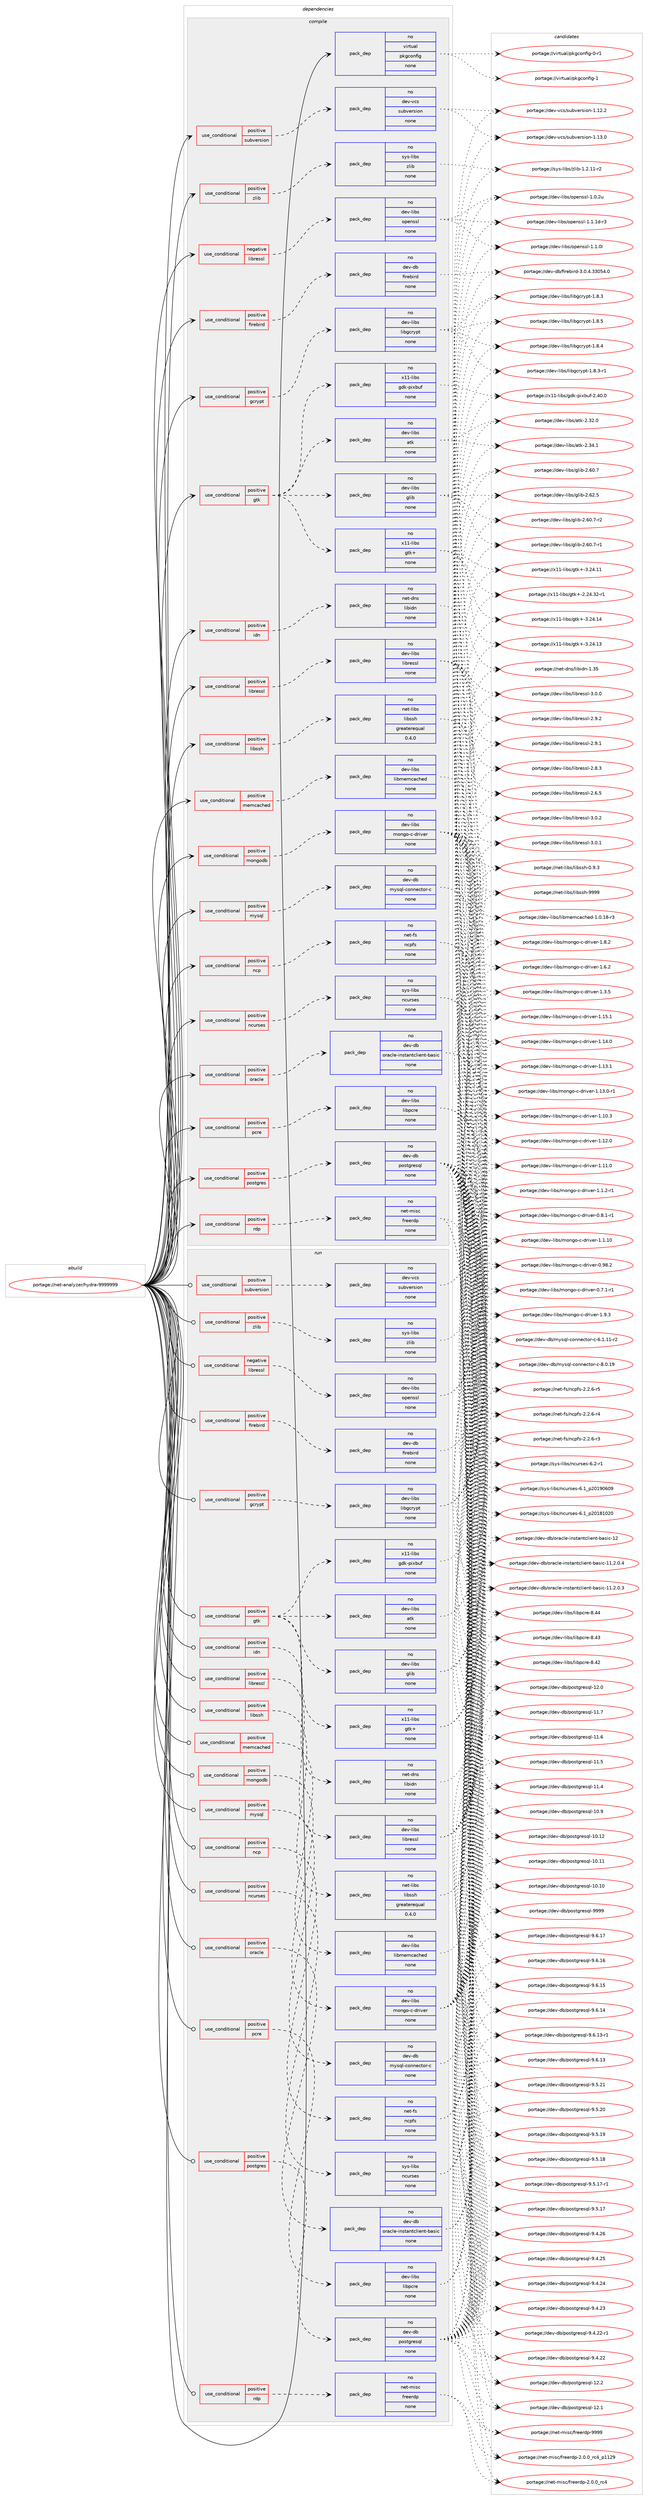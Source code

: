 digraph prolog {

# *************
# Graph options
# *************

newrank=true;
concentrate=true;
compound=true;
graph [rankdir=LR,fontname=Helvetica,fontsize=10,ranksep=1.5];#, ranksep=2.5, nodesep=0.2];
edge  [arrowhead=vee];
node  [fontname=Helvetica,fontsize=10];

# **********
# The ebuild
# **********

subgraph cluster_leftcol {
color=gray;
rank=same;
label=<<i>ebuild</i>>;
id [label="portage://net-analyzer/hydra-9999999", color=red, width=4, href="../net-analyzer/hydra-9999999.svg"];
}

# ****************
# The dependencies
# ****************

subgraph cluster_midcol {
color=gray;
label=<<i>dependencies</i>>;
subgraph cluster_compile {
fillcolor="#eeeeee";
style=filled;
label=<<i>compile</i>>;
subgraph cond20000 {
dependency91828 [label=<<TABLE BORDER="0" CELLBORDER="1" CELLSPACING="0" CELLPADDING="4"><TR><TD ROWSPAN="3" CELLPADDING="10">use_conditional</TD></TR><TR><TD>negative</TD></TR><TR><TD>libressl</TD></TR></TABLE>>, shape=none, color=red];
subgraph pack70107 {
dependency91829 [label=<<TABLE BORDER="0" CELLBORDER="1" CELLSPACING="0" CELLPADDING="4" WIDTH="220"><TR><TD ROWSPAN="6" CELLPADDING="30">pack_dep</TD></TR><TR><TD WIDTH="110">no</TD></TR><TR><TD>dev-libs</TD></TR><TR><TD>openssl</TD></TR><TR><TD>none</TD></TR><TR><TD></TD></TR></TABLE>>, shape=none, color=blue];
}
dependency91828:e -> dependency91829:w [weight=20,style="dashed",arrowhead="vee"];
}
id:e -> dependency91828:w [weight=20,style="solid",arrowhead="vee"];
subgraph cond20001 {
dependency91830 [label=<<TABLE BORDER="0" CELLBORDER="1" CELLSPACING="0" CELLPADDING="4"><TR><TD ROWSPAN="3" CELLPADDING="10">use_conditional</TD></TR><TR><TD>positive</TD></TR><TR><TD>firebird</TD></TR></TABLE>>, shape=none, color=red];
subgraph pack70108 {
dependency91831 [label=<<TABLE BORDER="0" CELLBORDER="1" CELLSPACING="0" CELLPADDING="4" WIDTH="220"><TR><TD ROWSPAN="6" CELLPADDING="30">pack_dep</TD></TR><TR><TD WIDTH="110">no</TD></TR><TR><TD>dev-db</TD></TR><TR><TD>firebird</TD></TR><TR><TD>none</TD></TR><TR><TD></TD></TR></TABLE>>, shape=none, color=blue];
}
dependency91830:e -> dependency91831:w [weight=20,style="dashed",arrowhead="vee"];
}
id:e -> dependency91830:w [weight=20,style="solid",arrowhead="vee"];
subgraph cond20002 {
dependency91832 [label=<<TABLE BORDER="0" CELLBORDER="1" CELLSPACING="0" CELLPADDING="4"><TR><TD ROWSPAN="3" CELLPADDING="10">use_conditional</TD></TR><TR><TD>positive</TD></TR><TR><TD>gcrypt</TD></TR></TABLE>>, shape=none, color=red];
subgraph pack70109 {
dependency91833 [label=<<TABLE BORDER="0" CELLBORDER="1" CELLSPACING="0" CELLPADDING="4" WIDTH="220"><TR><TD ROWSPAN="6" CELLPADDING="30">pack_dep</TD></TR><TR><TD WIDTH="110">no</TD></TR><TR><TD>dev-libs</TD></TR><TR><TD>libgcrypt</TD></TR><TR><TD>none</TD></TR><TR><TD></TD></TR></TABLE>>, shape=none, color=blue];
}
dependency91832:e -> dependency91833:w [weight=20,style="dashed",arrowhead="vee"];
}
id:e -> dependency91832:w [weight=20,style="solid",arrowhead="vee"];
subgraph cond20003 {
dependency91834 [label=<<TABLE BORDER="0" CELLBORDER="1" CELLSPACING="0" CELLPADDING="4"><TR><TD ROWSPAN="3" CELLPADDING="10">use_conditional</TD></TR><TR><TD>positive</TD></TR><TR><TD>gtk</TD></TR></TABLE>>, shape=none, color=red];
subgraph pack70110 {
dependency91835 [label=<<TABLE BORDER="0" CELLBORDER="1" CELLSPACING="0" CELLPADDING="4" WIDTH="220"><TR><TD ROWSPAN="6" CELLPADDING="30">pack_dep</TD></TR><TR><TD WIDTH="110">no</TD></TR><TR><TD>dev-libs</TD></TR><TR><TD>atk</TD></TR><TR><TD>none</TD></TR><TR><TD></TD></TR></TABLE>>, shape=none, color=blue];
}
dependency91834:e -> dependency91835:w [weight=20,style="dashed",arrowhead="vee"];
subgraph pack70111 {
dependency91836 [label=<<TABLE BORDER="0" CELLBORDER="1" CELLSPACING="0" CELLPADDING="4" WIDTH="220"><TR><TD ROWSPAN="6" CELLPADDING="30">pack_dep</TD></TR><TR><TD WIDTH="110">no</TD></TR><TR><TD>dev-libs</TD></TR><TR><TD>glib</TD></TR><TR><TD>none</TD></TR><TR><TD></TD></TR></TABLE>>, shape=none, color=blue];
}
dependency91834:e -> dependency91836:w [weight=20,style="dashed",arrowhead="vee"];
subgraph pack70112 {
dependency91837 [label=<<TABLE BORDER="0" CELLBORDER="1" CELLSPACING="0" CELLPADDING="4" WIDTH="220"><TR><TD ROWSPAN="6" CELLPADDING="30">pack_dep</TD></TR><TR><TD WIDTH="110">no</TD></TR><TR><TD>x11-libs</TD></TR><TR><TD>gdk-pixbuf</TD></TR><TR><TD>none</TD></TR><TR><TD></TD></TR></TABLE>>, shape=none, color=blue];
}
dependency91834:e -> dependency91837:w [weight=20,style="dashed",arrowhead="vee"];
subgraph pack70113 {
dependency91838 [label=<<TABLE BORDER="0" CELLBORDER="1" CELLSPACING="0" CELLPADDING="4" WIDTH="220"><TR><TD ROWSPAN="6" CELLPADDING="30">pack_dep</TD></TR><TR><TD WIDTH="110">no</TD></TR><TR><TD>x11-libs</TD></TR><TR><TD>gtk+</TD></TR><TR><TD>none</TD></TR><TR><TD></TD></TR></TABLE>>, shape=none, color=blue];
}
dependency91834:e -> dependency91838:w [weight=20,style="dashed",arrowhead="vee"];
}
id:e -> dependency91834:w [weight=20,style="solid",arrowhead="vee"];
subgraph cond20004 {
dependency91839 [label=<<TABLE BORDER="0" CELLBORDER="1" CELLSPACING="0" CELLPADDING="4"><TR><TD ROWSPAN="3" CELLPADDING="10">use_conditional</TD></TR><TR><TD>positive</TD></TR><TR><TD>idn</TD></TR></TABLE>>, shape=none, color=red];
subgraph pack70114 {
dependency91840 [label=<<TABLE BORDER="0" CELLBORDER="1" CELLSPACING="0" CELLPADDING="4" WIDTH="220"><TR><TD ROWSPAN="6" CELLPADDING="30">pack_dep</TD></TR><TR><TD WIDTH="110">no</TD></TR><TR><TD>net-dns</TD></TR><TR><TD>libidn</TD></TR><TR><TD>none</TD></TR><TR><TD></TD></TR></TABLE>>, shape=none, color=blue];
}
dependency91839:e -> dependency91840:w [weight=20,style="dashed",arrowhead="vee"];
}
id:e -> dependency91839:w [weight=20,style="solid",arrowhead="vee"];
subgraph cond20005 {
dependency91841 [label=<<TABLE BORDER="0" CELLBORDER="1" CELLSPACING="0" CELLPADDING="4"><TR><TD ROWSPAN="3" CELLPADDING="10">use_conditional</TD></TR><TR><TD>positive</TD></TR><TR><TD>libressl</TD></TR></TABLE>>, shape=none, color=red];
subgraph pack70115 {
dependency91842 [label=<<TABLE BORDER="0" CELLBORDER="1" CELLSPACING="0" CELLPADDING="4" WIDTH="220"><TR><TD ROWSPAN="6" CELLPADDING="30">pack_dep</TD></TR><TR><TD WIDTH="110">no</TD></TR><TR><TD>dev-libs</TD></TR><TR><TD>libressl</TD></TR><TR><TD>none</TD></TR><TR><TD></TD></TR></TABLE>>, shape=none, color=blue];
}
dependency91841:e -> dependency91842:w [weight=20,style="dashed",arrowhead="vee"];
}
id:e -> dependency91841:w [weight=20,style="solid",arrowhead="vee"];
subgraph cond20006 {
dependency91843 [label=<<TABLE BORDER="0" CELLBORDER="1" CELLSPACING="0" CELLPADDING="4"><TR><TD ROWSPAN="3" CELLPADDING="10">use_conditional</TD></TR><TR><TD>positive</TD></TR><TR><TD>libssh</TD></TR></TABLE>>, shape=none, color=red];
subgraph pack70116 {
dependency91844 [label=<<TABLE BORDER="0" CELLBORDER="1" CELLSPACING="0" CELLPADDING="4" WIDTH="220"><TR><TD ROWSPAN="6" CELLPADDING="30">pack_dep</TD></TR><TR><TD WIDTH="110">no</TD></TR><TR><TD>net-libs</TD></TR><TR><TD>libssh</TD></TR><TR><TD>greaterequal</TD></TR><TR><TD>0.4.0</TD></TR></TABLE>>, shape=none, color=blue];
}
dependency91843:e -> dependency91844:w [weight=20,style="dashed",arrowhead="vee"];
}
id:e -> dependency91843:w [weight=20,style="solid",arrowhead="vee"];
subgraph cond20007 {
dependency91845 [label=<<TABLE BORDER="0" CELLBORDER="1" CELLSPACING="0" CELLPADDING="4"><TR><TD ROWSPAN="3" CELLPADDING="10">use_conditional</TD></TR><TR><TD>positive</TD></TR><TR><TD>memcached</TD></TR></TABLE>>, shape=none, color=red];
subgraph pack70117 {
dependency91846 [label=<<TABLE BORDER="0" CELLBORDER="1" CELLSPACING="0" CELLPADDING="4" WIDTH="220"><TR><TD ROWSPAN="6" CELLPADDING="30">pack_dep</TD></TR><TR><TD WIDTH="110">no</TD></TR><TR><TD>dev-libs</TD></TR><TR><TD>libmemcached</TD></TR><TR><TD>none</TD></TR><TR><TD></TD></TR></TABLE>>, shape=none, color=blue];
}
dependency91845:e -> dependency91846:w [weight=20,style="dashed",arrowhead="vee"];
}
id:e -> dependency91845:w [weight=20,style="solid",arrowhead="vee"];
subgraph cond20008 {
dependency91847 [label=<<TABLE BORDER="0" CELLBORDER="1" CELLSPACING="0" CELLPADDING="4"><TR><TD ROWSPAN="3" CELLPADDING="10">use_conditional</TD></TR><TR><TD>positive</TD></TR><TR><TD>mongodb</TD></TR></TABLE>>, shape=none, color=red];
subgraph pack70118 {
dependency91848 [label=<<TABLE BORDER="0" CELLBORDER="1" CELLSPACING="0" CELLPADDING="4" WIDTH="220"><TR><TD ROWSPAN="6" CELLPADDING="30">pack_dep</TD></TR><TR><TD WIDTH="110">no</TD></TR><TR><TD>dev-libs</TD></TR><TR><TD>mongo-c-driver</TD></TR><TR><TD>none</TD></TR><TR><TD></TD></TR></TABLE>>, shape=none, color=blue];
}
dependency91847:e -> dependency91848:w [weight=20,style="dashed",arrowhead="vee"];
}
id:e -> dependency91847:w [weight=20,style="solid",arrowhead="vee"];
subgraph cond20009 {
dependency91849 [label=<<TABLE BORDER="0" CELLBORDER="1" CELLSPACING="0" CELLPADDING="4"><TR><TD ROWSPAN="3" CELLPADDING="10">use_conditional</TD></TR><TR><TD>positive</TD></TR><TR><TD>mysql</TD></TR></TABLE>>, shape=none, color=red];
subgraph pack70119 {
dependency91850 [label=<<TABLE BORDER="0" CELLBORDER="1" CELLSPACING="0" CELLPADDING="4" WIDTH="220"><TR><TD ROWSPAN="6" CELLPADDING="30">pack_dep</TD></TR><TR><TD WIDTH="110">no</TD></TR><TR><TD>dev-db</TD></TR><TR><TD>mysql-connector-c</TD></TR><TR><TD>none</TD></TR><TR><TD></TD></TR></TABLE>>, shape=none, color=blue];
}
dependency91849:e -> dependency91850:w [weight=20,style="dashed",arrowhead="vee"];
}
id:e -> dependency91849:w [weight=20,style="solid",arrowhead="vee"];
subgraph cond20010 {
dependency91851 [label=<<TABLE BORDER="0" CELLBORDER="1" CELLSPACING="0" CELLPADDING="4"><TR><TD ROWSPAN="3" CELLPADDING="10">use_conditional</TD></TR><TR><TD>positive</TD></TR><TR><TD>ncp</TD></TR></TABLE>>, shape=none, color=red];
subgraph pack70120 {
dependency91852 [label=<<TABLE BORDER="0" CELLBORDER="1" CELLSPACING="0" CELLPADDING="4" WIDTH="220"><TR><TD ROWSPAN="6" CELLPADDING="30">pack_dep</TD></TR><TR><TD WIDTH="110">no</TD></TR><TR><TD>net-fs</TD></TR><TR><TD>ncpfs</TD></TR><TR><TD>none</TD></TR><TR><TD></TD></TR></TABLE>>, shape=none, color=blue];
}
dependency91851:e -> dependency91852:w [weight=20,style="dashed",arrowhead="vee"];
}
id:e -> dependency91851:w [weight=20,style="solid",arrowhead="vee"];
subgraph cond20011 {
dependency91853 [label=<<TABLE BORDER="0" CELLBORDER="1" CELLSPACING="0" CELLPADDING="4"><TR><TD ROWSPAN="3" CELLPADDING="10">use_conditional</TD></TR><TR><TD>positive</TD></TR><TR><TD>ncurses</TD></TR></TABLE>>, shape=none, color=red];
subgraph pack70121 {
dependency91854 [label=<<TABLE BORDER="0" CELLBORDER="1" CELLSPACING="0" CELLPADDING="4" WIDTH="220"><TR><TD ROWSPAN="6" CELLPADDING="30">pack_dep</TD></TR><TR><TD WIDTH="110">no</TD></TR><TR><TD>sys-libs</TD></TR><TR><TD>ncurses</TD></TR><TR><TD>none</TD></TR><TR><TD></TD></TR></TABLE>>, shape=none, color=blue];
}
dependency91853:e -> dependency91854:w [weight=20,style="dashed",arrowhead="vee"];
}
id:e -> dependency91853:w [weight=20,style="solid",arrowhead="vee"];
subgraph cond20012 {
dependency91855 [label=<<TABLE BORDER="0" CELLBORDER="1" CELLSPACING="0" CELLPADDING="4"><TR><TD ROWSPAN="3" CELLPADDING="10">use_conditional</TD></TR><TR><TD>positive</TD></TR><TR><TD>oracle</TD></TR></TABLE>>, shape=none, color=red];
subgraph pack70122 {
dependency91856 [label=<<TABLE BORDER="0" CELLBORDER="1" CELLSPACING="0" CELLPADDING="4" WIDTH="220"><TR><TD ROWSPAN="6" CELLPADDING="30">pack_dep</TD></TR><TR><TD WIDTH="110">no</TD></TR><TR><TD>dev-db</TD></TR><TR><TD>oracle-instantclient-basic</TD></TR><TR><TD>none</TD></TR><TR><TD></TD></TR></TABLE>>, shape=none, color=blue];
}
dependency91855:e -> dependency91856:w [weight=20,style="dashed",arrowhead="vee"];
}
id:e -> dependency91855:w [weight=20,style="solid",arrowhead="vee"];
subgraph cond20013 {
dependency91857 [label=<<TABLE BORDER="0" CELLBORDER="1" CELLSPACING="0" CELLPADDING="4"><TR><TD ROWSPAN="3" CELLPADDING="10">use_conditional</TD></TR><TR><TD>positive</TD></TR><TR><TD>pcre</TD></TR></TABLE>>, shape=none, color=red];
subgraph pack70123 {
dependency91858 [label=<<TABLE BORDER="0" CELLBORDER="1" CELLSPACING="0" CELLPADDING="4" WIDTH="220"><TR><TD ROWSPAN="6" CELLPADDING="30">pack_dep</TD></TR><TR><TD WIDTH="110">no</TD></TR><TR><TD>dev-libs</TD></TR><TR><TD>libpcre</TD></TR><TR><TD>none</TD></TR><TR><TD></TD></TR></TABLE>>, shape=none, color=blue];
}
dependency91857:e -> dependency91858:w [weight=20,style="dashed",arrowhead="vee"];
}
id:e -> dependency91857:w [weight=20,style="solid",arrowhead="vee"];
subgraph cond20014 {
dependency91859 [label=<<TABLE BORDER="0" CELLBORDER="1" CELLSPACING="0" CELLPADDING="4"><TR><TD ROWSPAN="3" CELLPADDING="10">use_conditional</TD></TR><TR><TD>positive</TD></TR><TR><TD>postgres</TD></TR></TABLE>>, shape=none, color=red];
subgraph pack70124 {
dependency91860 [label=<<TABLE BORDER="0" CELLBORDER="1" CELLSPACING="0" CELLPADDING="4" WIDTH="220"><TR><TD ROWSPAN="6" CELLPADDING="30">pack_dep</TD></TR><TR><TD WIDTH="110">no</TD></TR><TR><TD>dev-db</TD></TR><TR><TD>postgresql</TD></TR><TR><TD>none</TD></TR><TR><TD></TD></TR></TABLE>>, shape=none, color=blue];
}
dependency91859:e -> dependency91860:w [weight=20,style="dashed",arrowhead="vee"];
}
id:e -> dependency91859:w [weight=20,style="solid",arrowhead="vee"];
subgraph cond20015 {
dependency91861 [label=<<TABLE BORDER="0" CELLBORDER="1" CELLSPACING="0" CELLPADDING="4"><TR><TD ROWSPAN="3" CELLPADDING="10">use_conditional</TD></TR><TR><TD>positive</TD></TR><TR><TD>rdp</TD></TR></TABLE>>, shape=none, color=red];
subgraph pack70125 {
dependency91862 [label=<<TABLE BORDER="0" CELLBORDER="1" CELLSPACING="0" CELLPADDING="4" WIDTH="220"><TR><TD ROWSPAN="6" CELLPADDING="30">pack_dep</TD></TR><TR><TD WIDTH="110">no</TD></TR><TR><TD>net-misc</TD></TR><TR><TD>freerdp</TD></TR><TR><TD>none</TD></TR><TR><TD></TD></TR></TABLE>>, shape=none, color=blue];
}
dependency91861:e -> dependency91862:w [weight=20,style="dashed",arrowhead="vee"];
}
id:e -> dependency91861:w [weight=20,style="solid",arrowhead="vee"];
subgraph cond20016 {
dependency91863 [label=<<TABLE BORDER="0" CELLBORDER="1" CELLSPACING="0" CELLPADDING="4"><TR><TD ROWSPAN="3" CELLPADDING="10">use_conditional</TD></TR><TR><TD>positive</TD></TR><TR><TD>subversion</TD></TR></TABLE>>, shape=none, color=red];
subgraph pack70126 {
dependency91864 [label=<<TABLE BORDER="0" CELLBORDER="1" CELLSPACING="0" CELLPADDING="4" WIDTH="220"><TR><TD ROWSPAN="6" CELLPADDING="30">pack_dep</TD></TR><TR><TD WIDTH="110">no</TD></TR><TR><TD>dev-vcs</TD></TR><TR><TD>subversion</TD></TR><TR><TD>none</TD></TR><TR><TD></TD></TR></TABLE>>, shape=none, color=blue];
}
dependency91863:e -> dependency91864:w [weight=20,style="dashed",arrowhead="vee"];
}
id:e -> dependency91863:w [weight=20,style="solid",arrowhead="vee"];
subgraph cond20017 {
dependency91865 [label=<<TABLE BORDER="0" CELLBORDER="1" CELLSPACING="0" CELLPADDING="4"><TR><TD ROWSPAN="3" CELLPADDING="10">use_conditional</TD></TR><TR><TD>positive</TD></TR><TR><TD>zlib</TD></TR></TABLE>>, shape=none, color=red];
subgraph pack70127 {
dependency91866 [label=<<TABLE BORDER="0" CELLBORDER="1" CELLSPACING="0" CELLPADDING="4" WIDTH="220"><TR><TD ROWSPAN="6" CELLPADDING="30">pack_dep</TD></TR><TR><TD WIDTH="110">no</TD></TR><TR><TD>sys-libs</TD></TR><TR><TD>zlib</TD></TR><TR><TD>none</TD></TR><TR><TD></TD></TR></TABLE>>, shape=none, color=blue];
}
dependency91865:e -> dependency91866:w [weight=20,style="dashed",arrowhead="vee"];
}
id:e -> dependency91865:w [weight=20,style="solid",arrowhead="vee"];
subgraph pack70128 {
dependency91867 [label=<<TABLE BORDER="0" CELLBORDER="1" CELLSPACING="0" CELLPADDING="4" WIDTH="220"><TR><TD ROWSPAN="6" CELLPADDING="30">pack_dep</TD></TR><TR><TD WIDTH="110">no</TD></TR><TR><TD>virtual</TD></TR><TR><TD>pkgconfig</TD></TR><TR><TD>none</TD></TR><TR><TD></TD></TR></TABLE>>, shape=none, color=blue];
}
id:e -> dependency91867:w [weight=20,style="solid",arrowhead="vee"];
}
subgraph cluster_compileandrun {
fillcolor="#eeeeee";
style=filled;
label=<<i>compile and run</i>>;
}
subgraph cluster_run {
fillcolor="#eeeeee";
style=filled;
label=<<i>run</i>>;
subgraph cond20018 {
dependency91868 [label=<<TABLE BORDER="0" CELLBORDER="1" CELLSPACING="0" CELLPADDING="4"><TR><TD ROWSPAN="3" CELLPADDING="10">use_conditional</TD></TR><TR><TD>negative</TD></TR><TR><TD>libressl</TD></TR></TABLE>>, shape=none, color=red];
subgraph pack70129 {
dependency91869 [label=<<TABLE BORDER="0" CELLBORDER="1" CELLSPACING="0" CELLPADDING="4" WIDTH="220"><TR><TD ROWSPAN="6" CELLPADDING="30">pack_dep</TD></TR><TR><TD WIDTH="110">no</TD></TR><TR><TD>dev-libs</TD></TR><TR><TD>openssl</TD></TR><TR><TD>none</TD></TR><TR><TD></TD></TR></TABLE>>, shape=none, color=blue];
}
dependency91868:e -> dependency91869:w [weight=20,style="dashed",arrowhead="vee"];
}
id:e -> dependency91868:w [weight=20,style="solid",arrowhead="odot"];
subgraph cond20019 {
dependency91870 [label=<<TABLE BORDER="0" CELLBORDER="1" CELLSPACING="0" CELLPADDING="4"><TR><TD ROWSPAN="3" CELLPADDING="10">use_conditional</TD></TR><TR><TD>positive</TD></TR><TR><TD>firebird</TD></TR></TABLE>>, shape=none, color=red];
subgraph pack70130 {
dependency91871 [label=<<TABLE BORDER="0" CELLBORDER="1" CELLSPACING="0" CELLPADDING="4" WIDTH="220"><TR><TD ROWSPAN="6" CELLPADDING="30">pack_dep</TD></TR><TR><TD WIDTH="110">no</TD></TR><TR><TD>dev-db</TD></TR><TR><TD>firebird</TD></TR><TR><TD>none</TD></TR><TR><TD></TD></TR></TABLE>>, shape=none, color=blue];
}
dependency91870:e -> dependency91871:w [weight=20,style="dashed",arrowhead="vee"];
}
id:e -> dependency91870:w [weight=20,style="solid",arrowhead="odot"];
subgraph cond20020 {
dependency91872 [label=<<TABLE BORDER="0" CELLBORDER="1" CELLSPACING="0" CELLPADDING="4"><TR><TD ROWSPAN="3" CELLPADDING="10">use_conditional</TD></TR><TR><TD>positive</TD></TR><TR><TD>gcrypt</TD></TR></TABLE>>, shape=none, color=red];
subgraph pack70131 {
dependency91873 [label=<<TABLE BORDER="0" CELLBORDER="1" CELLSPACING="0" CELLPADDING="4" WIDTH="220"><TR><TD ROWSPAN="6" CELLPADDING="30">pack_dep</TD></TR><TR><TD WIDTH="110">no</TD></TR><TR><TD>dev-libs</TD></TR><TR><TD>libgcrypt</TD></TR><TR><TD>none</TD></TR><TR><TD></TD></TR></TABLE>>, shape=none, color=blue];
}
dependency91872:e -> dependency91873:w [weight=20,style="dashed",arrowhead="vee"];
}
id:e -> dependency91872:w [weight=20,style="solid",arrowhead="odot"];
subgraph cond20021 {
dependency91874 [label=<<TABLE BORDER="0" CELLBORDER="1" CELLSPACING="0" CELLPADDING="4"><TR><TD ROWSPAN="3" CELLPADDING="10">use_conditional</TD></TR><TR><TD>positive</TD></TR><TR><TD>gtk</TD></TR></TABLE>>, shape=none, color=red];
subgraph pack70132 {
dependency91875 [label=<<TABLE BORDER="0" CELLBORDER="1" CELLSPACING="0" CELLPADDING="4" WIDTH="220"><TR><TD ROWSPAN="6" CELLPADDING="30">pack_dep</TD></TR><TR><TD WIDTH="110">no</TD></TR><TR><TD>dev-libs</TD></TR><TR><TD>atk</TD></TR><TR><TD>none</TD></TR><TR><TD></TD></TR></TABLE>>, shape=none, color=blue];
}
dependency91874:e -> dependency91875:w [weight=20,style="dashed",arrowhead="vee"];
subgraph pack70133 {
dependency91876 [label=<<TABLE BORDER="0" CELLBORDER="1" CELLSPACING="0" CELLPADDING="4" WIDTH="220"><TR><TD ROWSPAN="6" CELLPADDING="30">pack_dep</TD></TR><TR><TD WIDTH="110">no</TD></TR><TR><TD>dev-libs</TD></TR><TR><TD>glib</TD></TR><TR><TD>none</TD></TR><TR><TD></TD></TR></TABLE>>, shape=none, color=blue];
}
dependency91874:e -> dependency91876:w [weight=20,style="dashed",arrowhead="vee"];
subgraph pack70134 {
dependency91877 [label=<<TABLE BORDER="0" CELLBORDER="1" CELLSPACING="0" CELLPADDING="4" WIDTH="220"><TR><TD ROWSPAN="6" CELLPADDING="30">pack_dep</TD></TR><TR><TD WIDTH="110">no</TD></TR><TR><TD>x11-libs</TD></TR><TR><TD>gdk-pixbuf</TD></TR><TR><TD>none</TD></TR><TR><TD></TD></TR></TABLE>>, shape=none, color=blue];
}
dependency91874:e -> dependency91877:w [weight=20,style="dashed",arrowhead="vee"];
subgraph pack70135 {
dependency91878 [label=<<TABLE BORDER="0" CELLBORDER="1" CELLSPACING="0" CELLPADDING="4" WIDTH="220"><TR><TD ROWSPAN="6" CELLPADDING="30">pack_dep</TD></TR><TR><TD WIDTH="110">no</TD></TR><TR><TD>x11-libs</TD></TR><TR><TD>gtk+</TD></TR><TR><TD>none</TD></TR><TR><TD></TD></TR></TABLE>>, shape=none, color=blue];
}
dependency91874:e -> dependency91878:w [weight=20,style="dashed",arrowhead="vee"];
}
id:e -> dependency91874:w [weight=20,style="solid",arrowhead="odot"];
subgraph cond20022 {
dependency91879 [label=<<TABLE BORDER="0" CELLBORDER="1" CELLSPACING="0" CELLPADDING="4"><TR><TD ROWSPAN="3" CELLPADDING="10">use_conditional</TD></TR><TR><TD>positive</TD></TR><TR><TD>idn</TD></TR></TABLE>>, shape=none, color=red];
subgraph pack70136 {
dependency91880 [label=<<TABLE BORDER="0" CELLBORDER="1" CELLSPACING="0" CELLPADDING="4" WIDTH="220"><TR><TD ROWSPAN="6" CELLPADDING="30">pack_dep</TD></TR><TR><TD WIDTH="110">no</TD></TR><TR><TD>net-dns</TD></TR><TR><TD>libidn</TD></TR><TR><TD>none</TD></TR><TR><TD></TD></TR></TABLE>>, shape=none, color=blue];
}
dependency91879:e -> dependency91880:w [weight=20,style="dashed",arrowhead="vee"];
}
id:e -> dependency91879:w [weight=20,style="solid",arrowhead="odot"];
subgraph cond20023 {
dependency91881 [label=<<TABLE BORDER="0" CELLBORDER="1" CELLSPACING="0" CELLPADDING="4"><TR><TD ROWSPAN="3" CELLPADDING="10">use_conditional</TD></TR><TR><TD>positive</TD></TR><TR><TD>libressl</TD></TR></TABLE>>, shape=none, color=red];
subgraph pack70137 {
dependency91882 [label=<<TABLE BORDER="0" CELLBORDER="1" CELLSPACING="0" CELLPADDING="4" WIDTH="220"><TR><TD ROWSPAN="6" CELLPADDING="30">pack_dep</TD></TR><TR><TD WIDTH="110">no</TD></TR><TR><TD>dev-libs</TD></TR><TR><TD>libressl</TD></TR><TR><TD>none</TD></TR><TR><TD></TD></TR></TABLE>>, shape=none, color=blue];
}
dependency91881:e -> dependency91882:w [weight=20,style="dashed",arrowhead="vee"];
}
id:e -> dependency91881:w [weight=20,style="solid",arrowhead="odot"];
subgraph cond20024 {
dependency91883 [label=<<TABLE BORDER="0" CELLBORDER="1" CELLSPACING="0" CELLPADDING="4"><TR><TD ROWSPAN="3" CELLPADDING="10">use_conditional</TD></TR><TR><TD>positive</TD></TR><TR><TD>libssh</TD></TR></TABLE>>, shape=none, color=red];
subgraph pack70138 {
dependency91884 [label=<<TABLE BORDER="0" CELLBORDER="1" CELLSPACING="0" CELLPADDING="4" WIDTH="220"><TR><TD ROWSPAN="6" CELLPADDING="30">pack_dep</TD></TR><TR><TD WIDTH="110">no</TD></TR><TR><TD>net-libs</TD></TR><TR><TD>libssh</TD></TR><TR><TD>greaterequal</TD></TR><TR><TD>0.4.0</TD></TR></TABLE>>, shape=none, color=blue];
}
dependency91883:e -> dependency91884:w [weight=20,style="dashed",arrowhead="vee"];
}
id:e -> dependency91883:w [weight=20,style="solid",arrowhead="odot"];
subgraph cond20025 {
dependency91885 [label=<<TABLE BORDER="0" CELLBORDER="1" CELLSPACING="0" CELLPADDING="4"><TR><TD ROWSPAN="3" CELLPADDING="10">use_conditional</TD></TR><TR><TD>positive</TD></TR><TR><TD>memcached</TD></TR></TABLE>>, shape=none, color=red];
subgraph pack70139 {
dependency91886 [label=<<TABLE BORDER="0" CELLBORDER="1" CELLSPACING="0" CELLPADDING="4" WIDTH="220"><TR><TD ROWSPAN="6" CELLPADDING="30">pack_dep</TD></TR><TR><TD WIDTH="110">no</TD></TR><TR><TD>dev-libs</TD></TR><TR><TD>libmemcached</TD></TR><TR><TD>none</TD></TR><TR><TD></TD></TR></TABLE>>, shape=none, color=blue];
}
dependency91885:e -> dependency91886:w [weight=20,style="dashed",arrowhead="vee"];
}
id:e -> dependency91885:w [weight=20,style="solid",arrowhead="odot"];
subgraph cond20026 {
dependency91887 [label=<<TABLE BORDER="0" CELLBORDER="1" CELLSPACING="0" CELLPADDING="4"><TR><TD ROWSPAN="3" CELLPADDING="10">use_conditional</TD></TR><TR><TD>positive</TD></TR><TR><TD>mongodb</TD></TR></TABLE>>, shape=none, color=red];
subgraph pack70140 {
dependency91888 [label=<<TABLE BORDER="0" CELLBORDER="1" CELLSPACING="0" CELLPADDING="4" WIDTH="220"><TR><TD ROWSPAN="6" CELLPADDING="30">pack_dep</TD></TR><TR><TD WIDTH="110">no</TD></TR><TR><TD>dev-libs</TD></TR><TR><TD>mongo-c-driver</TD></TR><TR><TD>none</TD></TR><TR><TD></TD></TR></TABLE>>, shape=none, color=blue];
}
dependency91887:e -> dependency91888:w [weight=20,style="dashed",arrowhead="vee"];
}
id:e -> dependency91887:w [weight=20,style="solid",arrowhead="odot"];
subgraph cond20027 {
dependency91889 [label=<<TABLE BORDER="0" CELLBORDER="1" CELLSPACING="0" CELLPADDING="4"><TR><TD ROWSPAN="3" CELLPADDING="10">use_conditional</TD></TR><TR><TD>positive</TD></TR><TR><TD>mysql</TD></TR></TABLE>>, shape=none, color=red];
subgraph pack70141 {
dependency91890 [label=<<TABLE BORDER="0" CELLBORDER="1" CELLSPACING="0" CELLPADDING="4" WIDTH="220"><TR><TD ROWSPAN="6" CELLPADDING="30">pack_dep</TD></TR><TR><TD WIDTH="110">no</TD></TR><TR><TD>dev-db</TD></TR><TR><TD>mysql-connector-c</TD></TR><TR><TD>none</TD></TR><TR><TD></TD></TR></TABLE>>, shape=none, color=blue];
}
dependency91889:e -> dependency91890:w [weight=20,style="dashed",arrowhead="vee"];
}
id:e -> dependency91889:w [weight=20,style="solid",arrowhead="odot"];
subgraph cond20028 {
dependency91891 [label=<<TABLE BORDER="0" CELLBORDER="1" CELLSPACING="0" CELLPADDING="4"><TR><TD ROWSPAN="3" CELLPADDING="10">use_conditional</TD></TR><TR><TD>positive</TD></TR><TR><TD>ncp</TD></TR></TABLE>>, shape=none, color=red];
subgraph pack70142 {
dependency91892 [label=<<TABLE BORDER="0" CELLBORDER="1" CELLSPACING="0" CELLPADDING="4" WIDTH="220"><TR><TD ROWSPAN="6" CELLPADDING="30">pack_dep</TD></TR><TR><TD WIDTH="110">no</TD></TR><TR><TD>net-fs</TD></TR><TR><TD>ncpfs</TD></TR><TR><TD>none</TD></TR><TR><TD></TD></TR></TABLE>>, shape=none, color=blue];
}
dependency91891:e -> dependency91892:w [weight=20,style="dashed",arrowhead="vee"];
}
id:e -> dependency91891:w [weight=20,style="solid",arrowhead="odot"];
subgraph cond20029 {
dependency91893 [label=<<TABLE BORDER="0" CELLBORDER="1" CELLSPACING="0" CELLPADDING="4"><TR><TD ROWSPAN="3" CELLPADDING="10">use_conditional</TD></TR><TR><TD>positive</TD></TR><TR><TD>ncurses</TD></TR></TABLE>>, shape=none, color=red];
subgraph pack70143 {
dependency91894 [label=<<TABLE BORDER="0" CELLBORDER="1" CELLSPACING="0" CELLPADDING="4" WIDTH="220"><TR><TD ROWSPAN="6" CELLPADDING="30">pack_dep</TD></TR><TR><TD WIDTH="110">no</TD></TR><TR><TD>sys-libs</TD></TR><TR><TD>ncurses</TD></TR><TR><TD>none</TD></TR><TR><TD></TD></TR></TABLE>>, shape=none, color=blue];
}
dependency91893:e -> dependency91894:w [weight=20,style="dashed",arrowhead="vee"];
}
id:e -> dependency91893:w [weight=20,style="solid",arrowhead="odot"];
subgraph cond20030 {
dependency91895 [label=<<TABLE BORDER="0" CELLBORDER="1" CELLSPACING="0" CELLPADDING="4"><TR><TD ROWSPAN="3" CELLPADDING="10">use_conditional</TD></TR><TR><TD>positive</TD></TR><TR><TD>oracle</TD></TR></TABLE>>, shape=none, color=red];
subgraph pack70144 {
dependency91896 [label=<<TABLE BORDER="0" CELLBORDER="1" CELLSPACING="0" CELLPADDING="4" WIDTH="220"><TR><TD ROWSPAN="6" CELLPADDING="30">pack_dep</TD></TR><TR><TD WIDTH="110">no</TD></TR><TR><TD>dev-db</TD></TR><TR><TD>oracle-instantclient-basic</TD></TR><TR><TD>none</TD></TR><TR><TD></TD></TR></TABLE>>, shape=none, color=blue];
}
dependency91895:e -> dependency91896:w [weight=20,style="dashed",arrowhead="vee"];
}
id:e -> dependency91895:w [weight=20,style="solid",arrowhead="odot"];
subgraph cond20031 {
dependency91897 [label=<<TABLE BORDER="0" CELLBORDER="1" CELLSPACING="0" CELLPADDING="4"><TR><TD ROWSPAN="3" CELLPADDING="10">use_conditional</TD></TR><TR><TD>positive</TD></TR><TR><TD>pcre</TD></TR></TABLE>>, shape=none, color=red];
subgraph pack70145 {
dependency91898 [label=<<TABLE BORDER="0" CELLBORDER="1" CELLSPACING="0" CELLPADDING="4" WIDTH="220"><TR><TD ROWSPAN="6" CELLPADDING="30">pack_dep</TD></TR><TR><TD WIDTH="110">no</TD></TR><TR><TD>dev-libs</TD></TR><TR><TD>libpcre</TD></TR><TR><TD>none</TD></TR><TR><TD></TD></TR></TABLE>>, shape=none, color=blue];
}
dependency91897:e -> dependency91898:w [weight=20,style="dashed",arrowhead="vee"];
}
id:e -> dependency91897:w [weight=20,style="solid",arrowhead="odot"];
subgraph cond20032 {
dependency91899 [label=<<TABLE BORDER="0" CELLBORDER="1" CELLSPACING="0" CELLPADDING="4"><TR><TD ROWSPAN="3" CELLPADDING="10">use_conditional</TD></TR><TR><TD>positive</TD></TR><TR><TD>postgres</TD></TR></TABLE>>, shape=none, color=red];
subgraph pack70146 {
dependency91900 [label=<<TABLE BORDER="0" CELLBORDER="1" CELLSPACING="0" CELLPADDING="4" WIDTH="220"><TR><TD ROWSPAN="6" CELLPADDING="30">pack_dep</TD></TR><TR><TD WIDTH="110">no</TD></TR><TR><TD>dev-db</TD></TR><TR><TD>postgresql</TD></TR><TR><TD>none</TD></TR><TR><TD></TD></TR></TABLE>>, shape=none, color=blue];
}
dependency91899:e -> dependency91900:w [weight=20,style="dashed",arrowhead="vee"];
}
id:e -> dependency91899:w [weight=20,style="solid",arrowhead="odot"];
subgraph cond20033 {
dependency91901 [label=<<TABLE BORDER="0" CELLBORDER="1" CELLSPACING="0" CELLPADDING="4"><TR><TD ROWSPAN="3" CELLPADDING="10">use_conditional</TD></TR><TR><TD>positive</TD></TR><TR><TD>rdp</TD></TR></TABLE>>, shape=none, color=red];
subgraph pack70147 {
dependency91902 [label=<<TABLE BORDER="0" CELLBORDER="1" CELLSPACING="0" CELLPADDING="4" WIDTH="220"><TR><TD ROWSPAN="6" CELLPADDING="30">pack_dep</TD></TR><TR><TD WIDTH="110">no</TD></TR><TR><TD>net-misc</TD></TR><TR><TD>freerdp</TD></TR><TR><TD>none</TD></TR><TR><TD></TD></TR></TABLE>>, shape=none, color=blue];
}
dependency91901:e -> dependency91902:w [weight=20,style="dashed",arrowhead="vee"];
}
id:e -> dependency91901:w [weight=20,style="solid",arrowhead="odot"];
subgraph cond20034 {
dependency91903 [label=<<TABLE BORDER="0" CELLBORDER="1" CELLSPACING="0" CELLPADDING="4"><TR><TD ROWSPAN="3" CELLPADDING="10">use_conditional</TD></TR><TR><TD>positive</TD></TR><TR><TD>subversion</TD></TR></TABLE>>, shape=none, color=red];
subgraph pack70148 {
dependency91904 [label=<<TABLE BORDER="0" CELLBORDER="1" CELLSPACING="0" CELLPADDING="4" WIDTH="220"><TR><TD ROWSPAN="6" CELLPADDING="30">pack_dep</TD></TR><TR><TD WIDTH="110">no</TD></TR><TR><TD>dev-vcs</TD></TR><TR><TD>subversion</TD></TR><TR><TD>none</TD></TR><TR><TD></TD></TR></TABLE>>, shape=none, color=blue];
}
dependency91903:e -> dependency91904:w [weight=20,style="dashed",arrowhead="vee"];
}
id:e -> dependency91903:w [weight=20,style="solid",arrowhead="odot"];
subgraph cond20035 {
dependency91905 [label=<<TABLE BORDER="0" CELLBORDER="1" CELLSPACING="0" CELLPADDING="4"><TR><TD ROWSPAN="3" CELLPADDING="10">use_conditional</TD></TR><TR><TD>positive</TD></TR><TR><TD>zlib</TD></TR></TABLE>>, shape=none, color=red];
subgraph pack70149 {
dependency91906 [label=<<TABLE BORDER="0" CELLBORDER="1" CELLSPACING="0" CELLPADDING="4" WIDTH="220"><TR><TD ROWSPAN="6" CELLPADDING="30">pack_dep</TD></TR><TR><TD WIDTH="110">no</TD></TR><TR><TD>sys-libs</TD></TR><TR><TD>zlib</TD></TR><TR><TD>none</TD></TR><TR><TD></TD></TR></TABLE>>, shape=none, color=blue];
}
dependency91905:e -> dependency91906:w [weight=20,style="dashed",arrowhead="vee"];
}
id:e -> dependency91905:w [weight=20,style="solid",arrowhead="odot"];
}
}

# **************
# The candidates
# **************

subgraph cluster_choices {
rank=same;
color=gray;
label=<<i>candidates</i>>;

subgraph choice70107 {
color=black;
nodesep=1;
choice1001011184510810598115471111121011101151151084549464946491004511451 [label="portage://dev-libs/openssl-1.1.1d-r3", color=red, width=4,href="../dev-libs/openssl-1.1.1d-r3.svg"];
choice100101118451081059811547111112101110115115108454946494648108 [label="portage://dev-libs/openssl-1.1.0l", color=red, width=4,href="../dev-libs/openssl-1.1.0l.svg"];
choice100101118451081059811547111112101110115115108454946484650117 [label="portage://dev-libs/openssl-1.0.2u", color=red, width=4,href="../dev-libs/openssl-1.0.2u.svg"];
dependency91829:e -> choice1001011184510810598115471111121011101151151084549464946491004511451:w [style=dotted,weight="100"];
dependency91829:e -> choice100101118451081059811547111112101110115115108454946494648108:w [style=dotted,weight="100"];
dependency91829:e -> choice100101118451081059811547111112101110115115108454946484650117:w [style=dotted,weight="100"];
}
subgraph choice70108 {
color=black;
nodesep=1;
choice100101118451009847102105114101981051141004551464846524651514853524648 [label="portage://dev-db/firebird-3.0.4.33054.0", color=red, width=4,href="../dev-db/firebird-3.0.4.33054.0.svg"];
dependency91831:e -> choice100101118451009847102105114101981051141004551464846524651514853524648:w [style=dotted,weight="100"];
}
subgraph choice70109 {
color=black;
nodesep=1;
choice1001011184510810598115471081059810399114121112116454946564653 [label="portage://dev-libs/libgcrypt-1.8.5", color=red, width=4,href="../dev-libs/libgcrypt-1.8.5.svg"];
choice1001011184510810598115471081059810399114121112116454946564652 [label="portage://dev-libs/libgcrypt-1.8.4", color=red, width=4,href="../dev-libs/libgcrypt-1.8.4.svg"];
choice10010111845108105981154710810598103991141211121164549465646514511449 [label="portage://dev-libs/libgcrypt-1.8.3-r1", color=red, width=4,href="../dev-libs/libgcrypt-1.8.3-r1.svg"];
choice1001011184510810598115471081059810399114121112116454946564651 [label="portage://dev-libs/libgcrypt-1.8.3", color=red, width=4,href="../dev-libs/libgcrypt-1.8.3.svg"];
dependency91833:e -> choice1001011184510810598115471081059810399114121112116454946564653:w [style=dotted,weight="100"];
dependency91833:e -> choice1001011184510810598115471081059810399114121112116454946564652:w [style=dotted,weight="100"];
dependency91833:e -> choice10010111845108105981154710810598103991141211121164549465646514511449:w [style=dotted,weight="100"];
dependency91833:e -> choice1001011184510810598115471081059810399114121112116454946564651:w [style=dotted,weight="100"];
}
subgraph choice70110 {
color=black;
nodesep=1;
choice1001011184510810598115479711610745504651524649 [label="portage://dev-libs/atk-2.34.1", color=red, width=4,href="../dev-libs/atk-2.34.1.svg"];
choice1001011184510810598115479711610745504651504648 [label="portage://dev-libs/atk-2.32.0", color=red, width=4,href="../dev-libs/atk-2.32.0.svg"];
dependency91835:e -> choice1001011184510810598115479711610745504651524649:w [style=dotted,weight="100"];
dependency91835:e -> choice1001011184510810598115479711610745504651504648:w [style=dotted,weight="100"];
}
subgraph choice70111 {
color=black;
nodesep=1;
choice1001011184510810598115471031081059845504654504653 [label="portage://dev-libs/glib-2.62.5", color=red, width=4,href="../dev-libs/glib-2.62.5.svg"];
choice10010111845108105981154710310810598455046544846554511450 [label="portage://dev-libs/glib-2.60.7-r2", color=red, width=4,href="../dev-libs/glib-2.60.7-r2.svg"];
choice10010111845108105981154710310810598455046544846554511449 [label="portage://dev-libs/glib-2.60.7-r1", color=red, width=4,href="../dev-libs/glib-2.60.7-r1.svg"];
choice1001011184510810598115471031081059845504654484655 [label="portage://dev-libs/glib-2.60.7", color=red, width=4,href="../dev-libs/glib-2.60.7.svg"];
dependency91836:e -> choice1001011184510810598115471031081059845504654504653:w [style=dotted,weight="100"];
dependency91836:e -> choice10010111845108105981154710310810598455046544846554511450:w [style=dotted,weight="100"];
dependency91836:e -> choice10010111845108105981154710310810598455046544846554511449:w [style=dotted,weight="100"];
dependency91836:e -> choice1001011184510810598115471031081059845504654484655:w [style=dotted,weight="100"];
}
subgraph choice70112 {
color=black;
nodesep=1;
choice1204949451081059811547103100107451121051209811710245504652484648 [label="portage://x11-libs/gdk-pixbuf-2.40.0", color=red, width=4,href="../x11-libs/gdk-pixbuf-2.40.0.svg"];
dependency91837:e -> choice1204949451081059811547103100107451121051209811710245504652484648:w [style=dotted,weight="100"];
}
subgraph choice70113 {
color=black;
nodesep=1;
choice1204949451081059811547103116107434551465052464952 [label="portage://x11-libs/gtk+-3.24.14", color=red, width=4,href="../x11-libs/gtk+-3.24.14.svg"];
choice1204949451081059811547103116107434551465052464951 [label="portage://x11-libs/gtk+-3.24.13", color=red, width=4,href="../x11-libs/gtk+-3.24.13.svg"];
choice1204949451081059811547103116107434551465052464949 [label="portage://x11-libs/gtk+-3.24.11", color=red, width=4,href="../x11-libs/gtk+-3.24.11.svg"];
choice12049494510810598115471031161074345504650524651504511449 [label="portage://x11-libs/gtk+-2.24.32-r1", color=red, width=4,href="../x11-libs/gtk+-2.24.32-r1.svg"];
dependency91838:e -> choice1204949451081059811547103116107434551465052464952:w [style=dotted,weight="100"];
dependency91838:e -> choice1204949451081059811547103116107434551465052464951:w [style=dotted,weight="100"];
dependency91838:e -> choice1204949451081059811547103116107434551465052464949:w [style=dotted,weight="100"];
dependency91838:e -> choice12049494510810598115471031161074345504650524651504511449:w [style=dotted,weight="100"];
}
subgraph choice70114 {
color=black;
nodesep=1;
choice1101011164510011011547108105981051001104549465153 [label="portage://net-dns/libidn-1.35", color=red, width=4,href="../net-dns/libidn-1.35.svg"];
dependency91840:e -> choice1101011164510011011547108105981051001104549465153:w [style=dotted,weight="100"];
}
subgraph choice70115 {
color=black;
nodesep=1;
choice10010111845108105981154710810598114101115115108455146484650 [label="portage://dev-libs/libressl-3.0.2", color=red, width=4,href="../dev-libs/libressl-3.0.2.svg"];
choice10010111845108105981154710810598114101115115108455146484649 [label="portage://dev-libs/libressl-3.0.1", color=red, width=4,href="../dev-libs/libressl-3.0.1.svg"];
choice10010111845108105981154710810598114101115115108455146484648 [label="portage://dev-libs/libressl-3.0.0", color=red, width=4,href="../dev-libs/libressl-3.0.0.svg"];
choice10010111845108105981154710810598114101115115108455046574650 [label="portage://dev-libs/libressl-2.9.2", color=red, width=4,href="../dev-libs/libressl-2.9.2.svg"];
choice10010111845108105981154710810598114101115115108455046574649 [label="portage://dev-libs/libressl-2.9.1", color=red, width=4,href="../dev-libs/libressl-2.9.1.svg"];
choice10010111845108105981154710810598114101115115108455046564651 [label="portage://dev-libs/libressl-2.8.3", color=red, width=4,href="../dev-libs/libressl-2.8.3.svg"];
choice10010111845108105981154710810598114101115115108455046544653 [label="portage://dev-libs/libressl-2.6.5", color=red, width=4,href="../dev-libs/libressl-2.6.5.svg"];
dependency91842:e -> choice10010111845108105981154710810598114101115115108455146484650:w [style=dotted,weight="100"];
dependency91842:e -> choice10010111845108105981154710810598114101115115108455146484649:w [style=dotted,weight="100"];
dependency91842:e -> choice10010111845108105981154710810598114101115115108455146484648:w [style=dotted,weight="100"];
dependency91842:e -> choice10010111845108105981154710810598114101115115108455046574650:w [style=dotted,weight="100"];
dependency91842:e -> choice10010111845108105981154710810598114101115115108455046574649:w [style=dotted,weight="100"];
dependency91842:e -> choice10010111845108105981154710810598114101115115108455046564651:w [style=dotted,weight="100"];
dependency91842:e -> choice10010111845108105981154710810598114101115115108455046544653:w [style=dotted,weight="100"];
}
subgraph choice70116 {
color=black;
nodesep=1;
choice110101116451081059811547108105981151151044557575757 [label="portage://net-libs/libssh-9999", color=red, width=4,href="../net-libs/libssh-9999.svg"];
choice11010111645108105981154710810598115115104454846574651 [label="portage://net-libs/libssh-0.9.3", color=red, width=4,href="../net-libs/libssh-0.9.3.svg"];
dependency91844:e -> choice110101116451081059811547108105981151151044557575757:w [style=dotted,weight="100"];
dependency91844:e -> choice11010111645108105981154710810598115115104454846574651:w [style=dotted,weight="100"];
}
subgraph choice70117 {
color=black;
nodesep=1;
choice10010111845108105981154710810598109101109999799104101100454946484649564511451 [label="portage://dev-libs/libmemcached-1.0.18-r3", color=red, width=4,href="../dev-libs/libmemcached-1.0.18-r3.svg"];
dependency91846:e -> choice10010111845108105981154710810598109101109999799104101100454946484649564511451:w [style=dotted,weight="100"];
}
subgraph choice70118 {
color=black;
nodesep=1;
choice100101118451081059811547109111110103111459945100114105118101114454946574651 [label="portage://dev-libs/mongo-c-driver-1.9.3", color=red, width=4,href="../dev-libs/mongo-c-driver-1.9.3.svg"];
choice100101118451081059811547109111110103111459945100114105118101114454946564650 [label="portage://dev-libs/mongo-c-driver-1.8.2", color=red, width=4,href="../dev-libs/mongo-c-driver-1.8.2.svg"];
choice100101118451081059811547109111110103111459945100114105118101114454946544650 [label="portage://dev-libs/mongo-c-driver-1.6.2", color=red, width=4,href="../dev-libs/mongo-c-driver-1.6.2.svg"];
choice100101118451081059811547109111110103111459945100114105118101114454946514653 [label="portage://dev-libs/mongo-c-driver-1.3.5", color=red, width=4,href="../dev-libs/mongo-c-driver-1.3.5.svg"];
choice10010111845108105981154710911111010311145994510011410511810111445494649534649 [label="portage://dev-libs/mongo-c-driver-1.15.1", color=red, width=4,href="../dev-libs/mongo-c-driver-1.15.1.svg"];
choice10010111845108105981154710911111010311145994510011410511810111445494649524648 [label="portage://dev-libs/mongo-c-driver-1.14.0", color=red, width=4,href="../dev-libs/mongo-c-driver-1.14.0.svg"];
choice10010111845108105981154710911111010311145994510011410511810111445494649514649 [label="portage://dev-libs/mongo-c-driver-1.13.1", color=red, width=4,href="../dev-libs/mongo-c-driver-1.13.1.svg"];
choice100101118451081059811547109111110103111459945100114105118101114454946495146484511449 [label="portage://dev-libs/mongo-c-driver-1.13.0-r1", color=red, width=4,href="../dev-libs/mongo-c-driver-1.13.0-r1.svg"];
choice10010111845108105981154710911111010311145994510011410511810111445494649504648 [label="portage://dev-libs/mongo-c-driver-1.12.0", color=red, width=4,href="../dev-libs/mongo-c-driver-1.12.0.svg"];
choice10010111845108105981154710911111010311145994510011410511810111445494649494648 [label="portage://dev-libs/mongo-c-driver-1.11.0", color=red, width=4,href="../dev-libs/mongo-c-driver-1.11.0.svg"];
choice10010111845108105981154710911111010311145994510011410511810111445494649484651 [label="portage://dev-libs/mongo-c-driver-1.10.3", color=red, width=4,href="../dev-libs/mongo-c-driver-1.10.3.svg"];
choice1001011184510810598115471091111101031114599451001141051181011144549464946504511449 [label="portage://dev-libs/mongo-c-driver-1.1.2-r1", color=red, width=4,href="../dev-libs/mongo-c-driver-1.1.2-r1.svg"];
choice10010111845108105981154710911111010311145994510011410511810111445494649464948 [label="portage://dev-libs/mongo-c-driver-1.1.10", color=red, width=4,href="../dev-libs/mongo-c-driver-1.1.10.svg"];
choice10010111845108105981154710911111010311145994510011410511810111445484657564650 [label="portage://dev-libs/mongo-c-driver-0.98.2", color=red, width=4,href="../dev-libs/mongo-c-driver-0.98.2.svg"];
choice1001011184510810598115471091111101031114599451001141051181011144548465646494511449 [label="portage://dev-libs/mongo-c-driver-0.8.1-r1", color=red, width=4,href="../dev-libs/mongo-c-driver-0.8.1-r1.svg"];
choice1001011184510810598115471091111101031114599451001141051181011144548465546494511449 [label="portage://dev-libs/mongo-c-driver-0.7.1-r1", color=red, width=4,href="../dev-libs/mongo-c-driver-0.7.1-r1.svg"];
dependency91848:e -> choice100101118451081059811547109111110103111459945100114105118101114454946574651:w [style=dotted,weight="100"];
dependency91848:e -> choice100101118451081059811547109111110103111459945100114105118101114454946564650:w [style=dotted,weight="100"];
dependency91848:e -> choice100101118451081059811547109111110103111459945100114105118101114454946544650:w [style=dotted,weight="100"];
dependency91848:e -> choice100101118451081059811547109111110103111459945100114105118101114454946514653:w [style=dotted,weight="100"];
dependency91848:e -> choice10010111845108105981154710911111010311145994510011410511810111445494649534649:w [style=dotted,weight="100"];
dependency91848:e -> choice10010111845108105981154710911111010311145994510011410511810111445494649524648:w [style=dotted,weight="100"];
dependency91848:e -> choice10010111845108105981154710911111010311145994510011410511810111445494649514649:w [style=dotted,weight="100"];
dependency91848:e -> choice100101118451081059811547109111110103111459945100114105118101114454946495146484511449:w [style=dotted,weight="100"];
dependency91848:e -> choice10010111845108105981154710911111010311145994510011410511810111445494649504648:w [style=dotted,weight="100"];
dependency91848:e -> choice10010111845108105981154710911111010311145994510011410511810111445494649494648:w [style=dotted,weight="100"];
dependency91848:e -> choice10010111845108105981154710911111010311145994510011410511810111445494649484651:w [style=dotted,weight="100"];
dependency91848:e -> choice1001011184510810598115471091111101031114599451001141051181011144549464946504511449:w [style=dotted,weight="100"];
dependency91848:e -> choice10010111845108105981154710911111010311145994510011410511810111445494649464948:w [style=dotted,weight="100"];
dependency91848:e -> choice10010111845108105981154710911111010311145994510011410511810111445484657564650:w [style=dotted,weight="100"];
dependency91848:e -> choice1001011184510810598115471091111101031114599451001141051181011144548465646494511449:w [style=dotted,weight="100"];
dependency91848:e -> choice1001011184510810598115471091111101031114599451001141051181011144548465546494511449:w [style=dotted,weight="100"];
}
subgraph choice70119 {
color=black;
nodesep=1;
choice100101118451009847109121115113108459911111011010199116111114459945564648464957 [label="portage://dev-db/mysql-connector-c-8.0.19", color=red, width=4,href="../dev-db/mysql-connector-c-8.0.19.svg"];
choice1001011184510098471091211151131084599111110110101991161111144599455446494649494511450 [label="portage://dev-db/mysql-connector-c-6.1.11-r2", color=red, width=4,href="../dev-db/mysql-connector-c-6.1.11-r2.svg"];
dependency91850:e -> choice100101118451009847109121115113108459911111011010199116111114459945564648464957:w [style=dotted,weight="100"];
dependency91850:e -> choice1001011184510098471091211151131084599111110110101991161111144599455446494649494511450:w [style=dotted,weight="100"];
}
subgraph choice70120 {
color=black;
nodesep=1;
choice1101011164510211547110991121021154550465046544511453 [label="portage://net-fs/ncpfs-2.2.6-r5", color=red, width=4,href="../net-fs/ncpfs-2.2.6-r5.svg"];
choice1101011164510211547110991121021154550465046544511452 [label="portage://net-fs/ncpfs-2.2.6-r4", color=red, width=4,href="../net-fs/ncpfs-2.2.6-r4.svg"];
choice1101011164510211547110991121021154550465046544511451 [label="portage://net-fs/ncpfs-2.2.6-r3", color=red, width=4,href="../net-fs/ncpfs-2.2.6-r3.svg"];
dependency91852:e -> choice1101011164510211547110991121021154550465046544511453:w [style=dotted,weight="100"];
dependency91852:e -> choice1101011164510211547110991121021154550465046544511452:w [style=dotted,weight="100"];
dependency91852:e -> choice1101011164510211547110991121021154550465046544511451:w [style=dotted,weight="100"];
}
subgraph choice70121 {
color=black;
nodesep=1;
choice11512111545108105981154711099117114115101115455446504511449 [label="portage://sys-libs/ncurses-6.2-r1", color=red, width=4,href="../sys-libs/ncurses-6.2-r1.svg"];
choice1151211154510810598115471109911711411510111545544649951125048495748544857 [label="portage://sys-libs/ncurses-6.1_p20190609", color=red, width=4,href="../sys-libs/ncurses-6.1_p20190609.svg"];
choice1151211154510810598115471109911711411510111545544649951125048495649485048 [label="portage://sys-libs/ncurses-6.1_p20181020", color=red, width=4,href="../sys-libs/ncurses-6.1_p20181020.svg"];
dependency91854:e -> choice11512111545108105981154711099117114115101115455446504511449:w [style=dotted,weight="100"];
dependency91854:e -> choice1151211154510810598115471109911711411510111545544649951125048495748544857:w [style=dotted,weight="100"];
dependency91854:e -> choice1151211154510810598115471109911711411510111545544649951125048495649485048:w [style=dotted,weight="100"];
}
subgraph choice70122 {
color=black;
nodesep=1;
choice100101118451009847111114979910810145105110115116971101169910810510111011645989711510599454950 [label="portage://dev-db/oracle-instantclient-basic-12", color=red, width=4,href="../dev-db/oracle-instantclient-basic-12.svg"];
choice100101118451009847111114979910810145105110115116971101169910810510111011645989711510599454949465046484652 [label="portage://dev-db/oracle-instantclient-basic-11.2.0.4", color=red, width=4,href="../dev-db/oracle-instantclient-basic-11.2.0.4.svg"];
choice100101118451009847111114979910810145105110115116971101169910810510111011645989711510599454949465046484651 [label="portage://dev-db/oracle-instantclient-basic-11.2.0.3", color=red, width=4,href="../dev-db/oracle-instantclient-basic-11.2.0.3.svg"];
dependency91856:e -> choice100101118451009847111114979910810145105110115116971101169910810510111011645989711510599454950:w [style=dotted,weight="100"];
dependency91856:e -> choice100101118451009847111114979910810145105110115116971101169910810510111011645989711510599454949465046484652:w [style=dotted,weight="100"];
dependency91856:e -> choice100101118451009847111114979910810145105110115116971101169910810510111011645989711510599454949465046484651:w [style=dotted,weight="100"];
}
subgraph choice70123 {
color=black;
nodesep=1;
choice10010111845108105981154710810598112991141014556465252 [label="portage://dev-libs/libpcre-8.44", color=red, width=4,href="../dev-libs/libpcre-8.44.svg"];
choice10010111845108105981154710810598112991141014556465251 [label="portage://dev-libs/libpcre-8.43", color=red, width=4,href="../dev-libs/libpcre-8.43.svg"];
choice10010111845108105981154710810598112991141014556465250 [label="portage://dev-libs/libpcre-8.42", color=red, width=4,href="../dev-libs/libpcre-8.42.svg"];
dependency91858:e -> choice10010111845108105981154710810598112991141014556465252:w [style=dotted,weight="100"];
dependency91858:e -> choice10010111845108105981154710810598112991141014556465251:w [style=dotted,weight="100"];
dependency91858:e -> choice10010111845108105981154710810598112991141014556465250:w [style=dotted,weight="100"];
}
subgraph choice70124 {
color=black;
nodesep=1;
choice1001011184510098471121111151161031141011151131084557575757 [label="portage://dev-db/postgresql-9999", color=red, width=4,href="../dev-db/postgresql-9999.svg"];
choice10010111845100984711211111511610311410111511310845574654464955 [label="portage://dev-db/postgresql-9.6.17", color=red, width=4,href="../dev-db/postgresql-9.6.17.svg"];
choice10010111845100984711211111511610311410111511310845574654464954 [label="portage://dev-db/postgresql-9.6.16", color=red, width=4,href="../dev-db/postgresql-9.6.16.svg"];
choice10010111845100984711211111511610311410111511310845574654464953 [label="portage://dev-db/postgresql-9.6.15", color=red, width=4,href="../dev-db/postgresql-9.6.15.svg"];
choice10010111845100984711211111511610311410111511310845574654464952 [label="portage://dev-db/postgresql-9.6.14", color=red, width=4,href="../dev-db/postgresql-9.6.14.svg"];
choice100101118451009847112111115116103114101115113108455746544649514511449 [label="portage://dev-db/postgresql-9.6.13-r1", color=red, width=4,href="../dev-db/postgresql-9.6.13-r1.svg"];
choice10010111845100984711211111511610311410111511310845574654464951 [label="portage://dev-db/postgresql-9.6.13", color=red, width=4,href="../dev-db/postgresql-9.6.13.svg"];
choice10010111845100984711211111511610311410111511310845574653465049 [label="portage://dev-db/postgresql-9.5.21", color=red, width=4,href="../dev-db/postgresql-9.5.21.svg"];
choice10010111845100984711211111511610311410111511310845574653465048 [label="portage://dev-db/postgresql-9.5.20", color=red, width=4,href="../dev-db/postgresql-9.5.20.svg"];
choice10010111845100984711211111511610311410111511310845574653464957 [label="portage://dev-db/postgresql-9.5.19", color=red, width=4,href="../dev-db/postgresql-9.5.19.svg"];
choice10010111845100984711211111511610311410111511310845574653464956 [label="portage://dev-db/postgresql-9.5.18", color=red, width=4,href="../dev-db/postgresql-9.5.18.svg"];
choice100101118451009847112111115116103114101115113108455746534649554511449 [label="portage://dev-db/postgresql-9.5.17-r1", color=red, width=4,href="../dev-db/postgresql-9.5.17-r1.svg"];
choice10010111845100984711211111511610311410111511310845574653464955 [label="portage://dev-db/postgresql-9.5.17", color=red, width=4,href="../dev-db/postgresql-9.5.17.svg"];
choice10010111845100984711211111511610311410111511310845574652465054 [label="portage://dev-db/postgresql-9.4.26", color=red, width=4,href="../dev-db/postgresql-9.4.26.svg"];
choice10010111845100984711211111511610311410111511310845574652465053 [label="portage://dev-db/postgresql-9.4.25", color=red, width=4,href="../dev-db/postgresql-9.4.25.svg"];
choice10010111845100984711211111511610311410111511310845574652465052 [label="portage://dev-db/postgresql-9.4.24", color=red, width=4,href="../dev-db/postgresql-9.4.24.svg"];
choice10010111845100984711211111511610311410111511310845574652465051 [label="portage://dev-db/postgresql-9.4.23", color=red, width=4,href="../dev-db/postgresql-9.4.23.svg"];
choice100101118451009847112111115116103114101115113108455746524650504511449 [label="portage://dev-db/postgresql-9.4.22-r1", color=red, width=4,href="../dev-db/postgresql-9.4.22-r1.svg"];
choice10010111845100984711211111511610311410111511310845574652465050 [label="portage://dev-db/postgresql-9.4.22", color=red, width=4,href="../dev-db/postgresql-9.4.22.svg"];
choice1001011184510098471121111151161031141011151131084549504650 [label="portage://dev-db/postgresql-12.2", color=red, width=4,href="../dev-db/postgresql-12.2.svg"];
choice1001011184510098471121111151161031141011151131084549504649 [label="portage://dev-db/postgresql-12.1", color=red, width=4,href="../dev-db/postgresql-12.1.svg"];
choice1001011184510098471121111151161031141011151131084549504648 [label="portage://dev-db/postgresql-12.0", color=red, width=4,href="../dev-db/postgresql-12.0.svg"];
choice1001011184510098471121111151161031141011151131084549494655 [label="portage://dev-db/postgresql-11.7", color=red, width=4,href="../dev-db/postgresql-11.7.svg"];
choice1001011184510098471121111151161031141011151131084549494654 [label="portage://dev-db/postgresql-11.6", color=red, width=4,href="../dev-db/postgresql-11.6.svg"];
choice1001011184510098471121111151161031141011151131084549494653 [label="portage://dev-db/postgresql-11.5", color=red, width=4,href="../dev-db/postgresql-11.5.svg"];
choice1001011184510098471121111151161031141011151131084549494652 [label="portage://dev-db/postgresql-11.4", color=red, width=4,href="../dev-db/postgresql-11.4.svg"];
choice1001011184510098471121111151161031141011151131084549484657 [label="portage://dev-db/postgresql-10.9", color=red, width=4,href="../dev-db/postgresql-10.9.svg"];
choice100101118451009847112111115116103114101115113108454948464950 [label="portage://dev-db/postgresql-10.12", color=red, width=4,href="../dev-db/postgresql-10.12.svg"];
choice100101118451009847112111115116103114101115113108454948464949 [label="portage://dev-db/postgresql-10.11", color=red, width=4,href="../dev-db/postgresql-10.11.svg"];
choice100101118451009847112111115116103114101115113108454948464948 [label="portage://dev-db/postgresql-10.10", color=red, width=4,href="../dev-db/postgresql-10.10.svg"];
dependency91860:e -> choice1001011184510098471121111151161031141011151131084557575757:w [style=dotted,weight="100"];
dependency91860:e -> choice10010111845100984711211111511610311410111511310845574654464955:w [style=dotted,weight="100"];
dependency91860:e -> choice10010111845100984711211111511610311410111511310845574654464954:w [style=dotted,weight="100"];
dependency91860:e -> choice10010111845100984711211111511610311410111511310845574654464953:w [style=dotted,weight="100"];
dependency91860:e -> choice10010111845100984711211111511610311410111511310845574654464952:w [style=dotted,weight="100"];
dependency91860:e -> choice100101118451009847112111115116103114101115113108455746544649514511449:w [style=dotted,weight="100"];
dependency91860:e -> choice10010111845100984711211111511610311410111511310845574654464951:w [style=dotted,weight="100"];
dependency91860:e -> choice10010111845100984711211111511610311410111511310845574653465049:w [style=dotted,weight="100"];
dependency91860:e -> choice10010111845100984711211111511610311410111511310845574653465048:w [style=dotted,weight="100"];
dependency91860:e -> choice10010111845100984711211111511610311410111511310845574653464957:w [style=dotted,weight="100"];
dependency91860:e -> choice10010111845100984711211111511610311410111511310845574653464956:w [style=dotted,weight="100"];
dependency91860:e -> choice100101118451009847112111115116103114101115113108455746534649554511449:w [style=dotted,weight="100"];
dependency91860:e -> choice10010111845100984711211111511610311410111511310845574653464955:w [style=dotted,weight="100"];
dependency91860:e -> choice10010111845100984711211111511610311410111511310845574652465054:w [style=dotted,weight="100"];
dependency91860:e -> choice10010111845100984711211111511610311410111511310845574652465053:w [style=dotted,weight="100"];
dependency91860:e -> choice10010111845100984711211111511610311410111511310845574652465052:w [style=dotted,weight="100"];
dependency91860:e -> choice10010111845100984711211111511610311410111511310845574652465051:w [style=dotted,weight="100"];
dependency91860:e -> choice100101118451009847112111115116103114101115113108455746524650504511449:w [style=dotted,weight="100"];
dependency91860:e -> choice10010111845100984711211111511610311410111511310845574652465050:w [style=dotted,weight="100"];
dependency91860:e -> choice1001011184510098471121111151161031141011151131084549504650:w [style=dotted,weight="100"];
dependency91860:e -> choice1001011184510098471121111151161031141011151131084549504649:w [style=dotted,weight="100"];
dependency91860:e -> choice1001011184510098471121111151161031141011151131084549504648:w [style=dotted,weight="100"];
dependency91860:e -> choice1001011184510098471121111151161031141011151131084549494655:w [style=dotted,weight="100"];
dependency91860:e -> choice1001011184510098471121111151161031141011151131084549494654:w [style=dotted,weight="100"];
dependency91860:e -> choice1001011184510098471121111151161031141011151131084549494653:w [style=dotted,weight="100"];
dependency91860:e -> choice1001011184510098471121111151161031141011151131084549494652:w [style=dotted,weight="100"];
dependency91860:e -> choice1001011184510098471121111151161031141011151131084549484657:w [style=dotted,weight="100"];
dependency91860:e -> choice100101118451009847112111115116103114101115113108454948464950:w [style=dotted,weight="100"];
dependency91860:e -> choice100101118451009847112111115116103114101115113108454948464949:w [style=dotted,weight="100"];
dependency91860:e -> choice100101118451009847112111115116103114101115113108454948464948:w [style=dotted,weight="100"];
}
subgraph choice70125 {
color=black;
nodesep=1;
choice1101011164510910511599471021141011011141001124557575757 [label="portage://net-misc/freerdp-9999", color=red, width=4,href="../net-misc/freerdp-9999.svg"];
choice1101011164510910511599471021141011011141001124550464846489511499529511249495057 [label="portage://net-misc/freerdp-2.0.0_rc4_p1129", color=red, width=4,href="../net-misc/freerdp-2.0.0_rc4_p1129.svg"];
choice110101116451091051159947102114101101114100112455046484648951149952 [label="portage://net-misc/freerdp-2.0.0_rc4", color=red, width=4,href="../net-misc/freerdp-2.0.0_rc4.svg"];
dependency91862:e -> choice1101011164510910511599471021141011011141001124557575757:w [style=dotted,weight="100"];
dependency91862:e -> choice1101011164510910511599471021141011011141001124550464846489511499529511249495057:w [style=dotted,weight="100"];
dependency91862:e -> choice110101116451091051159947102114101101114100112455046484648951149952:w [style=dotted,weight="100"];
}
subgraph choice70126 {
color=black;
nodesep=1;
choice1001011184511899115471151179811810111411510511111045494649514648 [label="portage://dev-vcs/subversion-1.13.0", color=red, width=4,href="../dev-vcs/subversion-1.13.0.svg"];
choice1001011184511899115471151179811810111411510511111045494649504650 [label="portage://dev-vcs/subversion-1.12.2", color=red, width=4,href="../dev-vcs/subversion-1.12.2.svg"];
dependency91864:e -> choice1001011184511899115471151179811810111411510511111045494649514648:w [style=dotted,weight="100"];
dependency91864:e -> choice1001011184511899115471151179811810111411510511111045494649504650:w [style=dotted,weight="100"];
}
subgraph choice70127 {
color=black;
nodesep=1;
choice11512111545108105981154712210810598454946504649494511450 [label="portage://sys-libs/zlib-1.2.11-r2", color=red, width=4,href="../sys-libs/zlib-1.2.11-r2.svg"];
dependency91866:e -> choice11512111545108105981154712210810598454946504649494511450:w [style=dotted,weight="100"];
}
subgraph choice70128 {
color=black;
nodesep=1;
choice1181051141161179710847112107103991111101021051034549 [label="portage://virtual/pkgconfig-1", color=red, width=4,href="../virtual/pkgconfig-1.svg"];
choice11810511411611797108471121071039911111010210510345484511449 [label="portage://virtual/pkgconfig-0-r1", color=red, width=4,href="../virtual/pkgconfig-0-r1.svg"];
dependency91867:e -> choice1181051141161179710847112107103991111101021051034549:w [style=dotted,weight="100"];
dependency91867:e -> choice11810511411611797108471121071039911111010210510345484511449:w [style=dotted,weight="100"];
}
subgraph choice70129 {
color=black;
nodesep=1;
choice1001011184510810598115471111121011101151151084549464946491004511451 [label="portage://dev-libs/openssl-1.1.1d-r3", color=red, width=4,href="../dev-libs/openssl-1.1.1d-r3.svg"];
choice100101118451081059811547111112101110115115108454946494648108 [label="portage://dev-libs/openssl-1.1.0l", color=red, width=4,href="../dev-libs/openssl-1.1.0l.svg"];
choice100101118451081059811547111112101110115115108454946484650117 [label="portage://dev-libs/openssl-1.0.2u", color=red, width=4,href="../dev-libs/openssl-1.0.2u.svg"];
dependency91869:e -> choice1001011184510810598115471111121011101151151084549464946491004511451:w [style=dotted,weight="100"];
dependency91869:e -> choice100101118451081059811547111112101110115115108454946494648108:w [style=dotted,weight="100"];
dependency91869:e -> choice100101118451081059811547111112101110115115108454946484650117:w [style=dotted,weight="100"];
}
subgraph choice70130 {
color=black;
nodesep=1;
choice100101118451009847102105114101981051141004551464846524651514853524648 [label="portage://dev-db/firebird-3.0.4.33054.0", color=red, width=4,href="../dev-db/firebird-3.0.4.33054.0.svg"];
dependency91871:e -> choice100101118451009847102105114101981051141004551464846524651514853524648:w [style=dotted,weight="100"];
}
subgraph choice70131 {
color=black;
nodesep=1;
choice1001011184510810598115471081059810399114121112116454946564653 [label="portage://dev-libs/libgcrypt-1.8.5", color=red, width=4,href="../dev-libs/libgcrypt-1.8.5.svg"];
choice1001011184510810598115471081059810399114121112116454946564652 [label="portage://dev-libs/libgcrypt-1.8.4", color=red, width=4,href="../dev-libs/libgcrypt-1.8.4.svg"];
choice10010111845108105981154710810598103991141211121164549465646514511449 [label="portage://dev-libs/libgcrypt-1.8.3-r1", color=red, width=4,href="../dev-libs/libgcrypt-1.8.3-r1.svg"];
choice1001011184510810598115471081059810399114121112116454946564651 [label="portage://dev-libs/libgcrypt-1.8.3", color=red, width=4,href="../dev-libs/libgcrypt-1.8.3.svg"];
dependency91873:e -> choice1001011184510810598115471081059810399114121112116454946564653:w [style=dotted,weight="100"];
dependency91873:e -> choice1001011184510810598115471081059810399114121112116454946564652:w [style=dotted,weight="100"];
dependency91873:e -> choice10010111845108105981154710810598103991141211121164549465646514511449:w [style=dotted,weight="100"];
dependency91873:e -> choice1001011184510810598115471081059810399114121112116454946564651:w [style=dotted,weight="100"];
}
subgraph choice70132 {
color=black;
nodesep=1;
choice1001011184510810598115479711610745504651524649 [label="portage://dev-libs/atk-2.34.1", color=red, width=4,href="../dev-libs/atk-2.34.1.svg"];
choice1001011184510810598115479711610745504651504648 [label="portage://dev-libs/atk-2.32.0", color=red, width=4,href="../dev-libs/atk-2.32.0.svg"];
dependency91875:e -> choice1001011184510810598115479711610745504651524649:w [style=dotted,weight="100"];
dependency91875:e -> choice1001011184510810598115479711610745504651504648:w [style=dotted,weight="100"];
}
subgraph choice70133 {
color=black;
nodesep=1;
choice1001011184510810598115471031081059845504654504653 [label="portage://dev-libs/glib-2.62.5", color=red, width=4,href="../dev-libs/glib-2.62.5.svg"];
choice10010111845108105981154710310810598455046544846554511450 [label="portage://dev-libs/glib-2.60.7-r2", color=red, width=4,href="../dev-libs/glib-2.60.7-r2.svg"];
choice10010111845108105981154710310810598455046544846554511449 [label="portage://dev-libs/glib-2.60.7-r1", color=red, width=4,href="../dev-libs/glib-2.60.7-r1.svg"];
choice1001011184510810598115471031081059845504654484655 [label="portage://dev-libs/glib-2.60.7", color=red, width=4,href="../dev-libs/glib-2.60.7.svg"];
dependency91876:e -> choice1001011184510810598115471031081059845504654504653:w [style=dotted,weight="100"];
dependency91876:e -> choice10010111845108105981154710310810598455046544846554511450:w [style=dotted,weight="100"];
dependency91876:e -> choice10010111845108105981154710310810598455046544846554511449:w [style=dotted,weight="100"];
dependency91876:e -> choice1001011184510810598115471031081059845504654484655:w [style=dotted,weight="100"];
}
subgraph choice70134 {
color=black;
nodesep=1;
choice1204949451081059811547103100107451121051209811710245504652484648 [label="portage://x11-libs/gdk-pixbuf-2.40.0", color=red, width=4,href="../x11-libs/gdk-pixbuf-2.40.0.svg"];
dependency91877:e -> choice1204949451081059811547103100107451121051209811710245504652484648:w [style=dotted,weight="100"];
}
subgraph choice70135 {
color=black;
nodesep=1;
choice1204949451081059811547103116107434551465052464952 [label="portage://x11-libs/gtk+-3.24.14", color=red, width=4,href="../x11-libs/gtk+-3.24.14.svg"];
choice1204949451081059811547103116107434551465052464951 [label="portage://x11-libs/gtk+-3.24.13", color=red, width=4,href="../x11-libs/gtk+-3.24.13.svg"];
choice1204949451081059811547103116107434551465052464949 [label="portage://x11-libs/gtk+-3.24.11", color=red, width=4,href="../x11-libs/gtk+-3.24.11.svg"];
choice12049494510810598115471031161074345504650524651504511449 [label="portage://x11-libs/gtk+-2.24.32-r1", color=red, width=4,href="../x11-libs/gtk+-2.24.32-r1.svg"];
dependency91878:e -> choice1204949451081059811547103116107434551465052464952:w [style=dotted,weight="100"];
dependency91878:e -> choice1204949451081059811547103116107434551465052464951:w [style=dotted,weight="100"];
dependency91878:e -> choice1204949451081059811547103116107434551465052464949:w [style=dotted,weight="100"];
dependency91878:e -> choice12049494510810598115471031161074345504650524651504511449:w [style=dotted,weight="100"];
}
subgraph choice70136 {
color=black;
nodesep=1;
choice1101011164510011011547108105981051001104549465153 [label="portage://net-dns/libidn-1.35", color=red, width=4,href="../net-dns/libidn-1.35.svg"];
dependency91880:e -> choice1101011164510011011547108105981051001104549465153:w [style=dotted,weight="100"];
}
subgraph choice70137 {
color=black;
nodesep=1;
choice10010111845108105981154710810598114101115115108455146484650 [label="portage://dev-libs/libressl-3.0.2", color=red, width=4,href="../dev-libs/libressl-3.0.2.svg"];
choice10010111845108105981154710810598114101115115108455146484649 [label="portage://dev-libs/libressl-3.0.1", color=red, width=4,href="../dev-libs/libressl-3.0.1.svg"];
choice10010111845108105981154710810598114101115115108455146484648 [label="portage://dev-libs/libressl-3.0.0", color=red, width=4,href="../dev-libs/libressl-3.0.0.svg"];
choice10010111845108105981154710810598114101115115108455046574650 [label="portage://dev-libs/libressl-2.9.2", color=red, width=4,href="../dev-libs/libressl-2.9.2.svg"];
choice10010111845108105981154710810598114101115115108455046574649 [label="portage://dev-libs/libressl-2.9.1", color=red, width=4,href="../dev-libs/libressl-2.9.1.svg"];
choice10010111845108105981154710810598114101115115108455046564651 [label="portage://dev-libs/libressl-2.8.3", color=red, width=4,href="../dev-libs/libressl-2.8.3.svg"];
choice10010111845108105981154710810598114101115115108455046544653 [label="portage://dev-libs/libressl-2.6.5", color=red, width=4,href="../dev-libs/libressl-2.6.5.svg"];
dependency91882:e -> choice10010111845108105981154710810598114101115115108455146484650:w [style=dotted,weight="100"];
dependency91882:e -> choice10010111845108105981154710810598114101115115108455146484649:w [style=dotted,weight="100"];
dependency91882:e -> choice10010111845108105981154710810598114101115115108455146484648:w [style=dotted,weight="100"];
dependency91882:e -> choice10010111845108105981154710810598114101115115108455046574650:w [style=dotted,weight="100"];
dependency91882:e -> choice10010111845108105981154710810598114101115115108455046574649:w [style=dotted,weight="100"];
dependency91882:e -> choice10010111845108105981154710810598114101115115108455046564651:w [style=dotted,weight="100"];
dependency91882:e -> choice10010111845108105981154710810598114101115115108455046544653:w [style=dotted,weight="100"];
}
subgraph choice70138 {
color=black;
nodesep=1;
choice110101116451081059811547108105981151151044557575757 [label="portage://net-libs/libssh-9999", color=red, width=4,href="../net-libs/libssh-9999.svg"];
choice11010111645108105981154710810598115115104454846574651 [label="portage://net-libs/libssh-0.9.3", color=red, width=4,href="../net-libs/libssh-0.9.3.svg"];
dependency91884:e -> choice110101116451081059811547108105981151151044557575757:w [style=dotted,weight="100"];
dependency91884:e -> choice11010111645108105981154710810598115115104454846574651:w [style=dotted,weight="100"];
}
subgraph choice70139 {
color=black;
nodesep=1;
choice10010111845108105981154710810598109101109999799104101100454946484649564511451 [label="portage://dev-libs/libmemcached-1.0.18-r3", color=red, width=4,href="../dev-libs/libmemcached-1.0.18-r3.svg"];
dependency91886:e -> choice10010111845108105981154710810598109101109999799104101100454946484649564511451:w [style=dotted,weight="100"];
}
subgraph choice70140 {
color=black;
nodesep=1;
choice100101118451081059811547109111110103111459945100114105118101114454946574651 [label="portage://dev-libs/mongo-c-driver-1.9.3", color=red, width=4,href="../dev-libs/mongo-c-driver-1.9.3.svg"];
choice100101118451081059811547109111110103111459945100114105118101114454946564650 [label="portage://dev-libs/mongo-c-driver-1.8.2", color=red, width=4,href="../dev-libs/mongo-c-driver-1.8.2.svg"];
choice100101118451081059811547109111110103111459945100114105118101114454946544650 [label="portage://dev-libs/mongo-c-driver-1.6.2", color=red, width=4,href="../dev-libs/mongo-c-driver-1.6.2.svg"];
choice100101118451081059811547109111110103111459945100114105118101114454946514653 [label="portage://dev-libs/mongo-c-driver-1.3.5", color=red, width=4,href="../dev-libs/mongo-c-driver-1.3.5.svg"];
choice10010111845108105981154710911111010311145994510011410511810111445494649534649 [label="portage://dev-libs/mongo-c-driver-1.15.1", color=red, width=4,href="../dev-libs/mongo-c-driver-1.15.1.svg"];
choice10010111845108105981154710911111010311145994510011410511810111445494649524648 [label="portage://dev-libs/mongo-c-driver-1.14.0", color=red, width=4,href="../dev-libs/mongo-c-driver-1.14.0.svg"];
choice10010111845108105981154710911111010311145994510011410511810111445494649514649 [label="portage://dev-libs/mongo-c-driver-1.13.1", color=red, width=4,href="../dev-libs/mongo-c-driver-1.13.1.svg"];
choice100101118451081059811547109111110103111459945100114105118101114454946495146484511449 [label="portage://dev-libs/mongo-c-driver-1.13.0-r1", color=red, width=4,href="../dev-libs/mongo-c-driver-1.13.0-r1.svg"];
choice10010111845108105981154710911111010311145994510011410511810111445494649504648 [label="portage://dev-libs/mongo-c-driver-1.12.0", color=red, width=4,href="../dev-libs/mongo-c-driver-1.12.0.svg"];
choice10010111845108105981154710911111010311145994510011410511810111445494649494648 [label="portage://dev-libs/mongo-c-driver-1.11.0", color=red, width=4,href="../dev-libs/mongo-c-driver-1.11.0.svg"];
choice10010111845108105981154710911111010311145994510011410511810111445494649484651 [label="portage://dev-libs/mongo-c-driver-1.10.3", color=red, width=4,href="../dev-libs/mongo-c-driver-1.10.3.svg"];
choice1001011184510810598115471091111101031114599451001141051181011144549464946504511449 [label="portage://dev-libs/mongo-c-driver-1.1.2-r1", color=red, width=4,href="../dev-libs/mongo-c-driver-1.1.2-r1.svg"];
choice10010111845108105981154710911111010311145994510011410511810111445494649464948 [label="portage://dev-libs/mongo-c-driver-1.1.10", color=red, width=4,href="../dev-libs/mongo-c-driver-1.1.10.svg"];
choice10010111845108105981154710911111010311145994510011410511810111445484657564650 [label="portage://dev-libs/mongo-c-driver-0.98.2", color=red, width=4,href="../dev-libs/mongo-c-driver-0.98.2.svg"];
choice1001011184510810598115471091111101031114599451001141051181011144548465646494511449 [label="portage://dev-libs/mongo-c-driver-0.8.1-r1", color=red, width=4,href="../dev-libs/mongo-c-driver-0.8.1-r1.svg"];
choice1001011184510810598115471091111101031114599451001141051181011144548465546494511449 [label="portage://dev-libs/mongo-c-driver-0.7.1-r1", color=red, width=4,href="../dev-libs/mongo-c-driver-0.7.1-r1.svg"];
dependency91888:e -> choice100101118451081059811547109111110103111459945100114105118101114454946574651:w [style=dotted,weight="100"];
dependency91888:e -> choice100101118451081059811547109111110103111459945100114105118101114454946564650:w [style=dotted,weight="100"];
dependency91888:e -> choice100101118451081059811547109111110103111459945100114105118101114454946544650:w [style=dotted,weight="100"];
dependency91888:e -> choice100101118451081059811547109111110103111459945100114105118101114454946514653:w [style=dotted,weight="100"];
dependency91888:e -> choice10010111845108105981154710911111010311145994510011410511810111445494649534649:w [style=dotted,weight="100"];
dependency91888:e -> choice10010111845108105981154710911111010311145994510011410511810111445494649524648:w [style=dotted,weight="100"];
dependency91888:e -> choice10010111845108105981154710911111010311145994510011410511810111445494649514649:w [style=dotted,weight="100"];
dependency91888:e -> choice100101118451081059811547109111110103111459945100114105118101114454946495146484511449:w [style=dotted,weight="100"];
dependency91888:e -> choice10010111845108105981154710911111010311145994510011410511810111445494649504648:w [style=dotted,weight="100"];
dependency91888:e -> choice10010111845108105981154710911111010311145994510011410511810111445494649494648:w [style=dotted,weight="100"];
dependency91888:e -> choice10010111845108105981154710911111010311145994510011410511810111445494649484651:w [style=dotted,weight="100"];
dependency91888:e -> choice1001011184510810598115471091111101031114599451001141051181011144549464946504511449:w [style=dotted,weight="100"];
dependency91888:e -> choice10010111845108105981154710911111010311145994510011410511810111445494649464948:w [style=dotted,weight="100"];
dependency91888:e -> choice10010111845108105981154710911111010311145994510011410511810111445484657564650:w [style=dotted,weight="100"];
dependency91888:e -> choice1001011184510810598115471091111101031114599451001141051181011144548465646494511449:w [style=dotted,weight="100"];
dependency91888:e -> choice1001011184510810598115471091111101031114599451001141051181011144548465546494511449:w [style=dotted,weight="100"];
}
subgraph choice70141 {
color=black;
nodesep=1;
choice100101118451009847109121115113108459911111011010199116111114459945564648464957 [label="portage://dev-db/mysql-connector-c-8.0.19", color=red, width=4,href="../dev-db/mysql-connector-c-8.0.19.svg"];
choice1001011184510098471091211151131084599111110110101991161111144599455446494649494511450 [label="portage://dev-db/mysql-connector-c-6.1.11-r2", color=red, width=4,href="../dev-db/mysql-connector-c-6.1.11-r2.svg"];
dependency91890:e -> choice100101118451009847109121115113108459911111011010199116111114459945564648464957:w [style=dotted,weight="100"];
dependency91890:e -> choice1001011184510098471091211151131084599111110110101991161111144599455446494649494511450:w [style=dotted,weight="100"];
}
subgraph choice70142 {
color=black;
nodesep=1;
choice1101011164510211547110991121021154550465046544511453 [label="portage://net-fs/ncpfs-2.2.6-r5", color=red, width=4,href="../net-fs/ncpfs-2.2.6-r5.svg"];
choice1101011164510211547110991121021154550465046544511452 [label="portage://net-fs/ncpfs-2.2.6-r4", color=red, width=4,href="../net-fs/ncpfs-2.2.6-r4.svg"];
choice1101011164510211547110991121021154550465046544511451 [label="portage://net-fs/ncpfs-2.2.6-r3", color=red, width=4,href="../net-fs/ncpfs-2.2.6-r3.svg"];
dependency91892:e -> choice1101011164510211547110991121021154550465046544511453:w [style=dotted,weight="100"];
dependency91892:e -> choice1101011164510211547110991121021154550465046544511452:w [style=dotted,weight="100"];
dependency91892:e -> choice1101011164510211547110991121021154550465046544511451:w [style=dotted,weight="100"];
}
subgraph choice70143 {
color=black;
nodesep=1;
choice11512111545108105981154711099117114115101115455446504511449 [label="portage://sys-libs/ncurses-6.2-r1", color=red, width=4,href="../sys-libs/ncurses-6.2-r1.svg"];
choice1151211154510810598115471109911711411510111545544649951125048495748544857 [label="portage://sys-libs/ncurses-6.1_p20190609", color=red, width=4,href="../sys-libs/ncurses-6.1_p20190609.svg"];
choice1151211154510810598115471109911711411510111545544649951125048495649485048 [label="portage://sys-libs/ncurses-6.1_p20181020", color=red, width=4,href="../sys-libs/ncurses-6.1_p20181020.svg"];
dependency91894:e -> choice11512111545108105981154711099117114115101115455446504511449:w [style=dotted,weight="100"];
dependency91894:e -> choice1151211154510810598115471109911711411510111545544649951125048495748544857:w [style=dotted,weight="100"];
dependency91894:e -> choice1151211154510810598115471109911711411510111545544649951125048495649485048:w [style=dotted,weight="100"];
}
subgraph choice70144 {
color=black;
nodesep=1;
choice100101118451009847111114979910810145105110115116971101169910810510111011645989711510599454950 [label="portage://dev-db/oracle-instantclient-basic-12", color=red, width=4,href="../dev-db/oracle-instantclient-basic-12.svg"];
choice100101118451009847111114979910810145105110115116971101169910810510111011645989711510599454949465046484652 [label="portage://dev-db/oracle-instantclient-basic-11.2.0.4", color=red, width=4,href="../dev-db/oracle-instantclient-basic-11.2.0.4.svg"];
choice100101118451009847111114979910810145105110115116971101169910810510111011645989711510599454949465046484651 [label="portage://dev-db/oracle-instantclient-basic-11.2.0.3", color=red, width=4,href="../dev-db/oracle-instantclient-basic-11.2.0.3.svg"];
dependency91896:e -> choice100101118451009847111114979910810145105110115116971101169910810510111011645989711510599454950:w [style=dotted,weight="100"];
dependency91896:e -> choice100101118451009847111114979910810145105110115116971101169910810510111011645989711510599454949465046484652:w [style=dotted,weight="100"];
dependency91896:e -> choice100101118451009847111114979910810145105110115116971101169910810510111011645989711510599454949465046484651:w [style=dotted,weight="100"];
}
subgraph choice70145 {
color=black;
nodesep=1;
choice10010111845108105981154710810598112991141014556465252 [label="portage://dev-libs/libpcre-8.44", color=red, width=4,href="../dev-libs/libpcre-8.44.svg"];
choice10010111845108105981154710810598112991141014556465251 [label="portage://dev-libs/libpcre-8.43", color=red, width=4,href="../dev-libs/libpcre-8.43.svg"];
choice10010111845108105981154710810598112991141014556465250 [label="portage://dev-libs/libpcre-8.42", color=red, width=4,href="../dev-libs/libpcre-8.42.svg"];
dependency91898:e -> choice10010111845108105981154710810598112991141014556465252:w [style=dotted,weight="100"];
dependency91898:e -> choice10010111845108105981154710810598112991141014556465251:w [style=dotted,weight="100"];
dependency91898:e -> choice10010111845108105981154710810598112991141014556465250:w [style=dotted,weight="100"];
}
subgraph choice70146 {
color=black;
nodesep=1;
choice1001011184510098471121111151161031141011151131084557575757 [label="portage://dev-db/postgresql-9999", color=red, width=4,href="../dev-db/postgresql-9999.svg"];
choice10010111845100984711211111511610311410111511310845574654464955 [label="portage://dev-db/postgresql-9.6.17", color=red, width=4,href="../dev-db/postgresql-9.6.17.svg"];
choice10010111845100984711211111511610311410111511310845574654464954 [label="portage://dev-db/postgresql-9.6.16", color=red, width=4,href="../dev-db/postgresql-9.6.16.svg"];
choice10010111845100984711211111511610311410111511310845574654464953 [label="portage://dev-db/postgresql-9.6.15", color=red, width=4,href="../dev-db/postgresql-9.6.15.svg"];
choice10010111845100984711211111511610311410111511310845574654464952 [label="portage://dev-db/postgresql-9.6.14", color=red, width=4,href="../dev-db/postgresql-9.6.14.svg"];
choice100101118451009847112111115116103114101115113108455746544649514511449 [label="portage://dev-db/postgresql-9.6.13-r1", color=red, width=4,href="../dev-db/postgresql-9.6.13-r1.svg"];
choice10010111845100984711211111511610311410111511310845574654464951 [label="portage://dev-db/postgresql-9.6.13", color=red, width=4,href="../dev-db/postgresql-9.6.13.svg"];
choice10010111845100984711211111511610311410111511310845574653465049 [label="portage://dev-db/postgresql-9.5.21", color=red, width=4,href="../dev-db/postgresql-9.5.21.svg"];
choice10010111845100984711211111511610311410111511310845574653465048 [label="portage://dev-db/postgresql-9.5.20", color=red, width=4,href="../dev-db/postgresql-9.5.20.svg"];
choice10010111845100984711211111511610311410111511310845574653464957 [label="portage://dev-db/postgresql-9.5.19", color=red, width=4,href="../dev-db/postgresql-9.5.19.svg"];
choice10010111845100984711211111511610311410111511310845574653464956 [label="portage://dev-db/postgresql-9.5.18", color=red, width=4,href="../dev-db/postgresql-9.5.18.svg"];
choice100101118451009847112111115116103114101115113108455746534649554511449 [label="portage://dev-db/postgresql-9.5.17-r1", color=red, width=4,href="../dev-db/postgresql-9.5.17-r1.svg"];
choice10010111845100984711211111511610311410111511310845574653464955 [label="portage://dev-db/postgresql-9.5.17", color=red, width=4,href="../dev-db/postgresql-9.5.17.svg"];
choice10010111845100984711211111511610311410111511310845574652465054 [label="portage://dev-db/postgresql-9.4.26", color=red, width=4,href="../dev-db/postgresql-9.4.26.svg"];
choice10010111845100984711211111511610311410111511310845574652465053 [label="portage://dev-db/postgresql-9.4.25", color=red, width=4,href="../dev-db/postgresql-9.4.25.svg"];
choice10010111845100984711211111511610311410111511310845574652465052 [label="portage://dev-db/postgresql-9.4.24", color=red, width=4,href="../dev-db/postgresql-9.4.24.svg"];
choice10010111845100984711211111511610311410111511310845574652465051 [label="portage://dev-db/postgresql-9.4.23", color=red, width=4,href="../dev-db/postgresql-9.4.23.svg"];
choice100101118451009847112111115116103114101115113108455746524650504511449 [label="portage://dev-db/postgresql-9.4.22-r1", color=red, width=4,href="../dev-db/postgresql-9.4.22-r1.svg"];
choice10010111845100984711211111511610311410111511310845574652465050 [label="portage://dev-db/postgresql-9.4.22", color=red, width=4,href="../dev-db/postgresql-9.4.22.svg"];
choice1001011184510098471121111151161031141011151131084549504650 [label="portage://dev-db/postgresql-12.2", color=red, width=4,href="../dev-db/postgresql-12.2.svg"];
choice1001011184510098471121111151161031141011151131084549504649 [label="portage://dev-db/postgresql-12.1", color=red, width=4,href="../dev-db/postgresql-12.1.svg"];
choice1001011184510098471121111151161031141011151131084549504648 [label="portage://dev-db/postgresql-12.0", color=red, width=4,href="../dev-db/postgresql-12.0.svg"];
choice1001011184510098471121111151161031141011151131084549494655 [label="portage://dev-db/postgresql-11.7", color=red, width=4,href="../dev-db/postgresql-11.7.svg"];
choice1001011184510098471121111151161031141011151131084549494654 [label="portage://dev-db/postgresql-11.6", color=red, width=4,href="../dev-db/postgresql-11.6.svg"];
choice1001011184510098471121111151161031141011151131084549494653 [label="portage://dev-db/postgresql-11.5", color=red, width=4,href="../dev-db/postgresql-11.5.svg"];
choice1001011184510098471121111151161031141011151131084549494652 [label="portage://dev-db/postgresql-11.4", color=red, width=4,href="../dev-db/postgresql-11.4.svg"];
choice1001011184510098471121111151161031141011151131084549484657 [label="portage://dev-db/postgresql-10.9", color=red, width=4,href="../dev-db/postgresql-10.9.svg"];
choice100101118451009847112111115116103114101115113108454948464950 [label="portage://dev-db/postgresql-10.12", color=red, width=4,href="../dev-db/postgresql-10.12.svg"];
choice100101118451009847112111115116103114101115113108454948464949 [label="portage://dev-db/postgresql-10.11", color=red, width=4,href="../dev-db/postgresql-10.11.svg"];
choice100101118451009847112111115116103114101115113108454948464948 [label="portage://dev-db/postgresql-10.10", color=red, width=4,href="../dev-db/postgresql-10.10.svg"];
dependency91900:e -> choice1001011184510098471121111151161031141011151131084557575757:w [style=dotted,weight="100"];
dependency91900:e -> choice10010111845100984711211111511610311410111511310845574654464955:w [style=dotted,weight="100"];
dependency91900:e -> choice10010111845100984711211111511610311410111511310845574654464954:w [style=dotted,weight="100"];
dependency91900:e -> choice10010111845100984711211111511610311410111511310845574654464953:w [style=dotted,weight="100"];
dependency91900:e -> choice10010111845100984711211111511610311410111511310845574654464952:w [style=dotted,weight="100"];
dependency91900:e -> choice100101118451009847112111115116103114101115113108455746544649514511449:w [style=dotted,weight="100"];
dependency91900:e -> choice10010111845100984711211111511610311410111511310845574654464951:w [style=dotted,weight="100"];
dependency91900:e -> choice10010111845100984711211111511610311410111511310845574653465049:w [style=dotted,weight="100"];
dependency91900:e -> choice10010111845100984711211111511610311410111511310845574653465048:w [style=dotted,weight="100"];
dependency91900:e -> choice10010111845100984711211111511610311410111511310845574653464957:w [style=dotted,weight="100"];
dependency91900:e -> choice10010111845100984711211111511610311410111511310845574653464956:w [style=dotted,weight="100"];
dependency91900:e -> choice100101118451009847112111115116103114101115113108455746534649554511449:w [style=dotted,weight="100"];
dependency91900:e -> choice10010111845100984711211111511610311410111511310845574653464955:w [style=dotted,weight="100"];
dependency91900:e -> choice10010111845100984711211111511610311410111511310845574652465054:w [style=dotted,weight="100"];
dependency91900:e -> choice10010111845100984711211111511610311410111511310845574652465053:w [style=dotted,weight="100"];
dependency91900:e -> choice10010111845100984711211111511610311410111511310845574652465052:w [style=dotted,weight="100"];
dependency91900:e -> choice10010111845100984711211111511610311410111511310845574652465051:w [style=dotted,weight="100"];
dependency91900:e -> choice100101118451009847112111115116103114101115113108455746524650504511449:w [style=dotted,weight="100"];
dependency91900:e -> choice10010111845100984711211111511610311410111511310845574652465050:w [style=dotted,weight="100"];
dependency91900:e -> choice1001011184510098471121111151161031141011151131084549504650:w [style=dotted,weight="100"];
dependency91900:e -> choice1001011184510098471121111151161031141011151131084549504649:w [style=dotted,weight="100"];
dependency91900:e -> choice1001011184510098471121111151161031141011151131084549504648:w [style=dotted,weight="100"];
dependency91900:e -> choice1001011184510098471121111151161031141011151131084549494655:w [style=dotted,weight="100"];
dependency91900:e -> choice1001011184510098471121111151161031141011151131084549494654:w [style=dotted,weight="100"];
dependency91900:e -> choice1001011184510098471121111151161031141011151131084549494653:w [style=dotted,weight="100"];
dependency91900:e -> choice1001011184510098471121111151161031141011151131084549494652:w [style=dotted,weight="100"];
dependency91900:e -> choice1001011184510098471121111151161031141011151131084549484657:w [style=dotted,weight="100"];
dependency91900:e -> choice100101118451009847112111115116103114101115113108454948464950:w [style=dotted,weight="100"];
dependency91900:e -> choice100101118451009847112111115116103114101115113108454948464949:w [style=dotted,weight="100"];
dependency91900:e -> choice100101118451009847112111115116103114101115113108454948464948:w [style=dotted,weight="100"];
}
subgraph choice70147 {
color=black;
nodesep=1;
choice1101011164510910511599471021141011011141001124557575757 [label="portage://net-misc/freerdp-9999", color=red, width=4,href="../net-misc/freerdp-9999.svg"];
choice1101011164510910511599471021141011011141001124550464846489511499529511249495057 [label="portage://net-misc/freerdp-2.0.0_rc4_p1129", color=red, width=4,href="../net-misc/freerdp-2.0.0_rc4_p1129.svg"];
choice110101116451091051159947102114101101114100112455046484648951149952 [label="portage://net-misc/freerdp-2.0.0_rc4", color=red, width=4,href="../net-misc/freerdp-2.0.0_rc4.svg"];
dependency91902:e -> choice1101011164510910511599471021141011011141001124557575757:w [style=dotted,weight="100"];
dependency91902:e -> choice1101011164510910511599471021141011011141001124550464846489511499529511249495057:w [style=dotted,weight="100"];
dependency91902:e -> choice110101116451091051159947102114101101114100112455046484648951149952:w [style=dotted,weight="100"];
}
subgraph choice70148 {
color=black;
nodesep=1;
choice1001011184511899115471151179811810111411510511111045494649514648 [label="portage://dev-vcs/subversion-1.13.0", color=red, width=4,href="../dev-vcs/subversion-1.13.0.svg"];
choice1001011184511899115471151179811810111411510511111045494649504650 [label="portage://dev-vcs/subversion-1.12.2", color=red, width=4,href="../dev-vcs/subversion-1.12.2.svg"];
dependency91904:e -> choice1001011184511899115471151179811810111411510511111045494649514648:w [style=dotted,weight="100"];
dependency91904:e -> choice1001011184511899115471151179811810111411510511111045494649504650:w [style=dotted,weight="100"];
}
subgraph choice70149 {
color=black;
nodesep=1;
choice11512111545108105981154712210810598454946504649494511450 [label="portage://sys-libs/zlib-1.2.11-r2", color=red, width=4,href="../sys-libs/zlib-1.2.11-r2.svg"];
dependency91906:e -> choice11512111545108105981154712210810598454946504649494511450:w [style=dotted,weight="100"];
}
}

}
